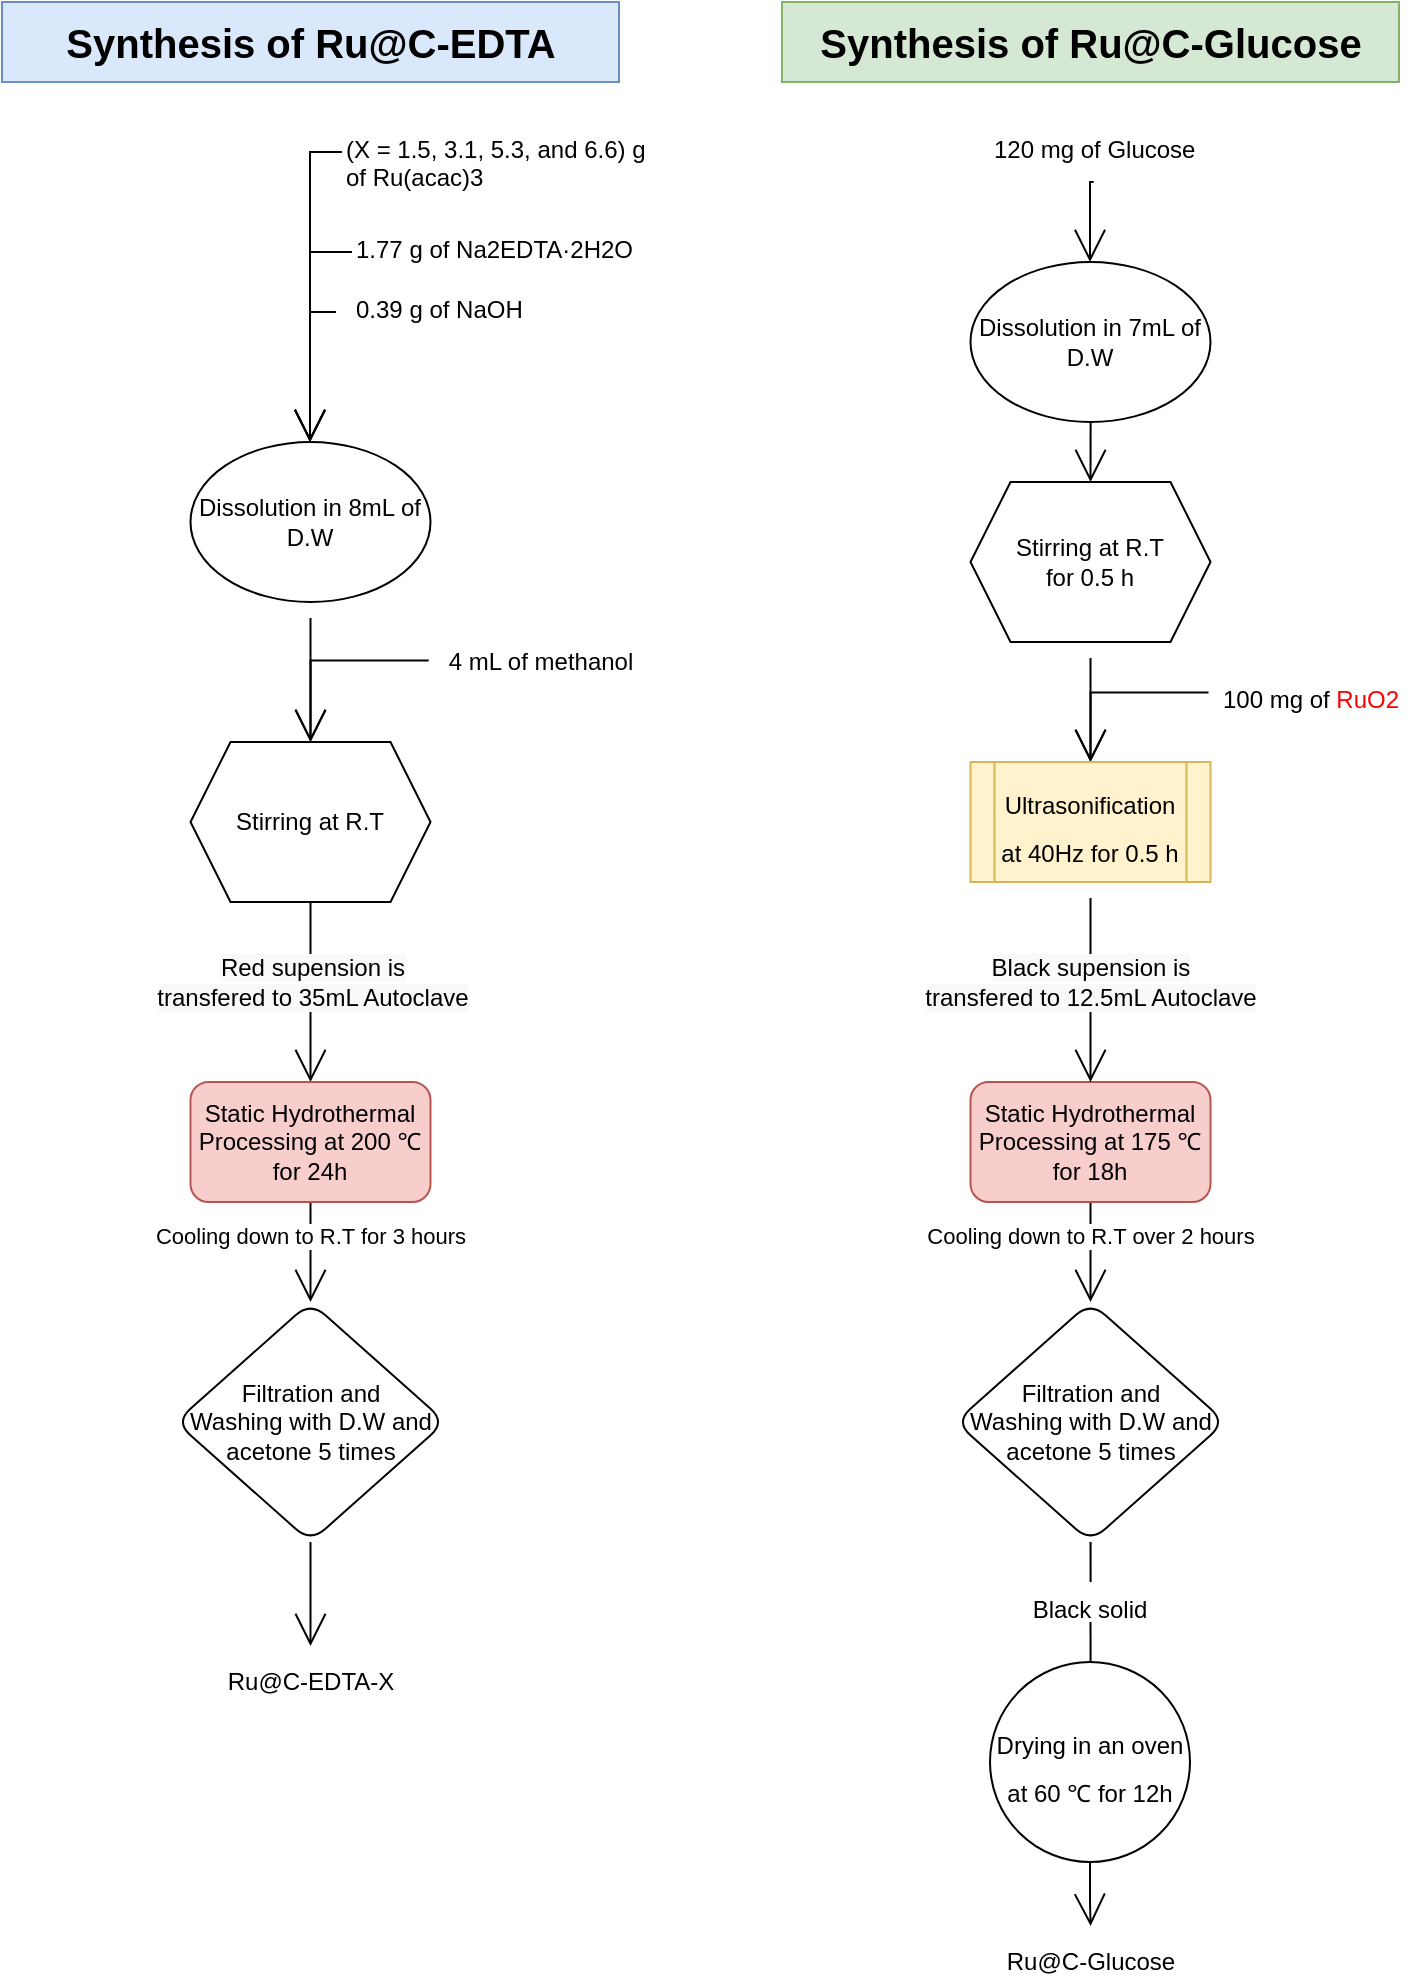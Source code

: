 <mxfile version="15.3.7" type="github" pages="4">
  <diagram id="q9pRB2oo7dFzipD1FP0M" name="Ru@CEDTA or Glocose">
    <mxGraphModel dx="1038" dy="547" grid="1" gridSize="12" guides="1" tooltips="1" connect="1" arrows="1" fold="1" page="1" pageScale="1" pageWidth="827" pageHeight="1169" math="0" shadow="0">
      <root>
        <mxCell id="Bbwi8fSW1S6Drep4O9ry-0" />
        <mxCell id="Bbwi8fSW1S6Drep4O9ry-1" parent="Bbwi8fSW1S6Drep4O9ry-0" />
        <mxCell id="Bbwi8fSW1S6Drep4O9ry-15" style="edgeStyle=elbowEdgeStyle;rounded=0;orthogonalLoop=1;jettySize=auto;html=1;exitX=0;exitY=0.5;exitDx=0;exitDy=0;entryX=0.5;entryY=0;entryDx=0;entryDy=0;endArrow=open;startSize=14;endSize=14;sourcePerimeterSpacing=8;targetPerimeterSpacing=8;" parent="Bbwi8fSW1S6Drep4O9ry-1" source="Bbwi8fSW1S6Drep4O9ry-2" target="Bbwi8fSW1S6Drep4O9ry-6" edge="1">
          <mxGeometry relative="1" as="geometry">
            <Array as="points">
              <mxPoint x="166" y="124" />
              <mxPoint x="152" y="174" />
            </Array>
          </mxGeometry>
        </mxCell>
        <mxCell id="Bbwi8fSW1S6Drep4O9ry-2" value="(X = 1.5, 3.1, 5.3, and 6.6) g &lt;br&gt;of Ru(acac)3&amp;nbsp;" style="text;whiteSpace=wrap;html=1;" parent="Bbwi8fSW1S6Drep4O9ry-1" vertex="1">
          <mxGeometry x="182" y="84" width="160" height="30" as="geometry" />
        </mxCell>
        <mxCell id="Bbwi8fSW1S6Drep4O9ry-16" style="edgeStyle=elbowEdgeStyle;rounded=0;orthogonalLoop=1;jettySize=auto;html=1;exitX=0;exitY=0.5;exitDx=0;exitDy=0;entryX=0.5;entryY=0;entryDx=0;entryDy=0;endArrow=open;startSize=14;endSize=14;sourcePerimeterSpacing=8;targetPerimeterSpacing=8;" parent="Bbwi8fSW1S6Drep4O9ry-1" source="Bbwi8fSW1S6Drep4O9ry-4" target="Bbwi8fSW1S6Drep4O9ry-6" edge="1">
          <mxGeometry relative="1" as="geometry">
            <Array as="points">
              <mxPoint x="166" y="164" />
              <mxPoint x="152" y="194" />
            </Array>
          </mxGeometry>
        </mxCell>
        <mxCell id="Bbwi8fSW1S6Drep4O9ry-4" value="1.77 g of Na2EDTA·2H2O" style="text;whiteSpace=wrap;html=1;" parent="Bbwi8fSW1S6Drep4O9ry-1" vertex="1">
          <mxGeometry x="187" y="134" width="170" height="30" as="geometry" />
        </mxCell>
        <mxCell id="Bbwi8fSW1S6Drep4O9ry-17" style="edgeStyle=elbowEdgeStyle;rounded=0;orthogonalLoop=1;jettySize=auto;html=1;entryX=0.5;entryY=0;entryDx=0;entryDy=0;endArrow=open;startSize=14;endSize=14;sourcePerimeterSpacing=8;targetPerimeterSpacing=8;" parent="Bbwi8fSW1S6Drep4O9ry-1" source="Bbwi8fSW1S6Drep4O9ry-5" target="Bbwi8fSW1S6Drep4O9ry-6" edge="1">
          <mxGeometry relative="1" as="geometry">
            <Array as="points">
              <mxPoint x="166" y="214" />
              <mxPoint x="154" y="204" />
            </Array>
          </mxGeometry>
        </mxCell>
        <mxCell id="Bbwi8fSW1S6Drep4O9ry-5" value="0.39 g of NaOH" style="text;whiteSpace=wrap;html=1;" parent="Bbwi8fSW1S6Drep4O9ry-1" vertex="1">
          <mxGeometry x="187" y="164" width="120" height="30" as="geometry" />
        </mxCell>
        <mxCell id="3z72uOu8M3MgyomC-yIC-5" style="edgeStyle=orthogonalEdgeStyle;rounded=0;orthogonalLoop=1;jettySize=auto;html=1;entryX=0.5;entryY=0;entryDx=0;entryDy=0;fontSize=20;endArrow=open;startSize=14;endSize=14;sourcePerimeterSpacing=8;targetPerimeterSpacing=8;" parent="Bbwi8fSW1S6Drep4O9ry-1" source="Bbwi8fSW1S6Drep4O9ry-6" target="Bbwi8fSW1S6Drep4O9ry-23" edge="1">
          <mxGeometry relative="1" as="geometry" />
        </mxCell>
        <mxCell id="Bbwi8fSW1S6Drep4O9ry-6" value="Dissolution in 8mL of D.W" style="ellipse;whiteSpace=wrap;html=1;hachureGap=4;pointerEvents=0;" parent="Bbwi8fSW1S6Drep4O9ry-1" vertex="1">
          <mxGeometry x="106.25" y="244" width="120" height="80" as="geometry" />
        </mxCell>
        <mxCell id="J28Sa_bkbTZJZv1KAcbY-6" style="edgeStyle=orthogonalEdgeStyle;rounded=0;orthogonalLoop=1;jettySize=auto;html=1;exitX=0.5;exitY=1;exitDx=0;exitDy=0;endArrow=open;startSize=14;endSize=14;sourcePerimeterSpacing=8;targetPerimeterSpacing=8;entryX=0.5;entryY=0;entryDx=0;entryDy=0;" parent="Bbwi8fSW1S6Drep4O9ry-1" source="Bbwi8fSW1S6Drep4O9ry-23" target="V0uUiRwA38ft-B_96HX6-1" edge="1">
          <mxGeometry relative="1" as="geometry">
            <mxPoint x="72" y="474" as="targetPoint" />
          </mxGeometry>
        </mxCell>
        <mxCell id="J28Sa_bkbTZJZv1KAcbY-9" value="&lt;span style=&quot;font-size: 12px ; background-color: rgb(248 , 249 , 250)&quot;&gt;Red supension is &lt;br&gt;transfered to 35mL Autoclave&lt;/span&gt;" style="edgeLabel;html=1;align=center;verticalAlign=middle;resizable=0;points=[];" parent="J28Sa_bkbTZJZv1KAcbY-6" vertex="1" connectable="0">
          <mxGeometry x="-0.431" y="-2" relative="1" as="geometry">
            <mxPoint x="2" y="14" as="offset" />
          </mxGeometry>
        </mxCell>
        <mxCell id="Bbwi8fSW1S6Drep4O9ry-23" value="Stirring at R.T" style="shape=hexagon;perimeter=hexagonPerimeter2;whiteSpace=wrap;html=1;fixedSize=1;hachureGap=4;pointerEvents=0;" parent="Bbwi8fSW1S6Drep4O9ry-1" vertex="1">
          <mxGeometry x="106.25" y="394" width="120" height="80" as="geometry" />
        </mxCell>
        <mxCell id="3z72uOu8M3MgyomC-yIC-8" style="edgeStyle=orthogonalEdgeStyle;rounded=0;orthogonalLoop=1;jettySize=auto;html=1;entryX=0.5;entryY=0;entryDx=0;entryDy=0;fontSize=20;endArrow=open;startSize=14;endSize=14;sourcePerimeterSpacing=8;targetPerimeterSpacing=8;exitX=-0.008;exitY=0.46;exitDx=0;exitDy=0;exitPerimeter=0;" parent="Bbwi8fSW1S6Drep4O9ry-1" source="J28Sa_bkbTZJZv1KAcbY-1" target="Bbwi8fSW1S6Drep4O9ry-23" edge="1">
          <mxGeometry relative="1" as="geometry" />
        </mxCell>
        <mxCell id="J28Sa_bkbTZJZv1KAcbY-1" value="4 mL of methanol&lt;br&gt;" style="text;html=1;align=center;verticalAlign=middle;resizable=0;points=[];autosize=1;strokeColor=none;fillColor=none;" parent="Bbwi8fSW1S6Drep4O9ry-1" vertex="1">
          <mxGeometry x="226.25" y="344" width="110" height="20" as="geometry" />
        </mxCell>
        <mxCell id="V0uUiRwA38ft-B_96HX6-4" value="" style="edgeStyle=none;curved=1;rounded=0;orthogonalLoop=1;jettySize=auto;html=1;endArrow=open;startSize=14;endSize=14;sourcePerimeterSpacing=8;targetPerimeterSpacing=8;exitX=0.5;exitY=1;exitDx=0;exitDy=0;entryX=0.5;entryY=0;entryDx=0;entryDy=0;" parent="Bbwi8fSW1S6Drep4O9ry-1" source="V0uUiRwA38ft-B_96HX6-1" target="V0uUiRwA38ft-B_96HX6-3" edge="1">
          <mxGeometry relative="1" as="geometry" />
        </mxCell>
        <mxCell id="V0uUiRwA38ft-B_96HX6-5" value="Cooling down to R.T for 3 hours" style="edgeLabel;html=1;align=center;verticalAlign=middle;resizable=0;points=[];" parent="V0uUiRwA38ft-B_96HX6-4" vertex="1" connectable="0">
          <mxGeometry x="-0.314" y="-1" relative="1" as="geometry">
            <mxPoint as="offset" />
          </mxGeometry>
        </mxCell>
        <mxCell id="V0uUiRwA38ft-B_96HX6-1" value="Static Hydrothermal Processing at 200 ℃ for 24h" style="rounded=1;whiteSpace=wrap;html=1;hachureGap=4;pointerEvents=0;fillColor=#f8cecc;strokeColor=#b85450;" parent="Bbwi8fSW1S6Drep4O9ry-1" vertex="1">
          <mxGeometry x="106.25" y="564" width="120" height="60" as="geometry" />
        </mxCell>
        <mxCell id="3z72uOu8M3MgyomC-yIC-4" style="edgeStyle=orthogonalEdgeStyle;rounded=0;orthogonalLoop=1;jettySize=auto;html=1;fontSize=20;endArrow=open;startSize=14;endSize=14;sourcePerimeterSpacing=8;targetPerimeterSpacing=8;exitX=0.5;exitY=1;exitDx=0;exitDy=0;" parent="Bbwi8fSW1S6Drep4O9ry-1" source="V0uUiRwA38ft-B_96HX6-3" target="V0uUiRwA38ft-B_96HX6-7" edge="1">
          <mxGeometry relative="1" as="geometry" />
        </mxCell>
        <mxCell id="V0uUiRwA38ft-B_96HX6-3" value="Filtration and &lt;br&gt;Washing with D.W and acetone 5 times" style="rhombus;whiteSpace=wrap;html=1;rounded=1;hachureGap=4;" parent="Bbwi8fSW1S6Drep4O9ry-1" vertex="1">
          <mxGeometry x="98.75" y="674" width="135" height="120" as="geometry" />
        </mxCell>
        <mxCell id="V0uUiRwA38ft-B_96HX6-7" value="Ru@C-EDTA-X" style="text;html=1;align=center;verticalAlign=middle;resizable=0;points=[];autosize=1;strokeColor=none;fillColor=none;" parent="Bbwi8fSW1S6Drep4O9ry-1" vertex="1">
          <mxGeometry x="116.25" y="854" width="100" height="20" as="geometry" />
        </mxCell>
        <mxCell id="3z72uOu8M3MgyomC-yIC-1" value="Synthesis of Ru@C-EDTA" style="text;html=1;strokeColor=#6c8ebf;fillColor=#dae8fc;align=center;verticalAlign=middle;whiteSpace=wrap;rounded=0;hachureGap=4;pointerEvents=0;labelBorderColor=none;labelBackgroundColor=none;fontStyle=1;fontSize=20;perimeterSpacing=0;strokeWidth=1;" parent="Bbwi8fSW1S6Drep4O9ry-1" vertex="1">
          <mxGeometry x="12" y="24" width="308.5" height="40" as="geometry" />
        </mxCell>
        <mxCell id="3z72uOu8M3MgyomC-yIC-29" style="edgeStyle=elbowEdgeStyle;rounded=0;orthogonalLoop=1;jettySize=auto;html=1;exitX=0.5;exitY=1;exitDx=0;exitDy=0;entryX=0.5;entryY=0;entryDx=0;entryDy=0;endArrow=open;startSize=14;endSize=14;sourcePerimeterSpacing=8;targetPerimeterSpacing=8;" parent="Bbwi8fSW1S6Drep4O9ry-1" source="3z72uOu8M3MgyomC-yIC-30" target="3z72uOu8M3MgyomC-yIC-36" edge="1">
          <mxGeometry relative="1" as="geometry">
            <Array as="points">
              <mxPoint x="556" y="124" />
              <mxPoint x="542" y="174" />
            </Array>
          </mxGeometry>
        </mxCell>
        <mxCell id="3z72uOu8M3MgyomC-yIC-30" value="120 mg of Glucose" style="text;whiteSpace=wrap;html=1;" parent="Bbwi8fSW1S6Drep4O9ry-1" vertex="1">
          <mxGeometry x="506.0" y="84" width="103.62" height="30" as="geometry" />
        </mxCell>
        <mxCell id="3z72uOu8M3MgyomC-yIC-35" style="edgeStyle=orthogonalEdgeStyle;rounded=0;orthogonalLoop=1;jettySize=auto;html=1;entryX=0.5;entryY=0;entryDx=0;entryDy=0;fontSize=20;endArrow=open;startSize=14;endSize=14;sourcePerimeterSpacing=8;targetPerimeterSpacing=8;" parent="Bbwi8fSW1S6Drep4O9ry-1" source="3z72uOu8M3MgyomC-yIC-36" target="3z72uOu8M3MgyomC-yIC-39" edge="1">
          <mxGeometry relative="1" as="geometry" />
        </mxCell>
        <mxCell id="3z72uOu8M3MgyomC-yIC-36" value="Dissolution in 7mL of D.W" style="ellipse;whiteSpace=wrap;html=1;hachureGap=4;pointerEvents=0;" parent="Bbwi8fSW1S6Drep4O9ry-1" vertex="1">
          <mxGeometry x="496.25" y="154" width="120" height="80" as="geometry" />
        </mxCell>
        <mxCell id="3z72uOu8M3MgyomC-yIC-51" style="edgeStyle=orthogonalEdgeStyle;rounded=0;orthogonalLoop=1;jettySize=auto;html=1;entryX=0.5;entryY=0;entryDx=0;entryDy=0;fontSize=20;endArrow=open;startSize=14;endSize=14;sourcePerimeterSpacing=8;targetPerimeterSpacing=8;" parent="Bbwi8fSW1S6Drep4O9ry-1" source="3z72uOu8M3MgyomC-yIC-39" target="3z72uOu8M3MgyomC-yIC-50" edge="1">
          <mxGeometry relative="1" as="geometry" />
        </mxCell>
        <mxCell id="3z72uOu8M3MgyomC-yIC-39" value="Stirring at R.T&lt;br&gt;for 0.5 h" style="shape=hexagon;perimeter=hexagonPerimeter2;whiteSpace=wrap;html=1;fixedSize=1;hachureGap=4;pointerEvents=0;" parent="Bbwi8fSW1S6Drep4O9ry-1" vertex="1">
          <mxGeometry x="496.25" y="264" width="120" height="80" as="geometry" />
        </mxCell>
        <mxCell id="3z72uOu8M3MgyomC-yIC-42" value="" style="edgeStyle=none;curved=1;rounded=0;orthogonalLoop=1;jettySize=auto;html=1;endArrow=open;startSize=14;endSize=14;sourcePerimeterSpacing=8;targetPerimeterSpacing=8;exitX=0.5;exitY=1;exitDx=0;exitDy=0;entryX=0.5;entryY=0;entryDx=0;entryDy=0;" parent="Bbwi8fSW1S6Drep4O9ry-1" source="3z72uOu8M3MgyomC-yIC-44" target="3z72uOu8M3MgyomC-yIC-46" edge="1">
          <mxGeometry relative="1" as="geometry" />
        </mxCell>
        <mxCell id="3z72uOu8M3MgyomC-yIC-43" value="Cooling down to R.T over 2 hours" style="edgeLabel;html=1;align=center;verticalAlign=middle;resizable=0;points=[];" parent="3z72uOu8M3MgyomC-yIC-42" vertex="1" connectable="0">
          <mxGeometry x="-0.314" y="-1" relative="1" as="geometry">
            <mxPoint as="offset" />
          </mxGeometry>
        </mxCell>
        <mxCell id="3z72uOu8M3MgyomC-yIC-44" value="Static Hydrothermal Processing at 175 ℃ for 18h" style="rounded=1;whiteSpace=wrap;html=1;hachureGap=4;pointerEvents=0;fillColor=#f8cecc;strokeColor=#b85450;" parent="Bbwi8fSW1S6Drep4O9ry-1" vertex="1">
          <mxGeometry x="496.25" y="564" width="120" height="60" as="geometry" />
        </mxCell>
        <mxCell id="3z72uOu8M3MgyomC-yIC-45" style="edgeStyle=orthogonalEdgeStyle;rounded=0;orthogonalLoop=1;jettySize=auto;html=1;fontSize=20;endArrow=open;startSize=14;endSize=14;targetPerimeterSpacing=8;exitX=0.5;exitY=1;exitDx=0;exitDy=0;startArrow=none;" parent="Bbwi8fSW1S6Drep4O9ry-1" source="3z72uOu8M3MgyomC-yIC-57" target="3z72uOu8M3MgyomC-yIC-47" edge="1">
          <mxGeometry relative="1" as="geometry" />
        </mxCell>
        <mxCell id="3z72uOu8M3MgyomC-yIC-46" value="Filtration and &lt;br&gt;Washing with D.W and acetone 5 times" style="rhombus;whiteSpace=wrap;html=1;rounded=1;hachureGap=4;" parent="Bbwi8fSW1S6Drep4O9ry-1" vertex="1">
          <mxGeometry x="488.75" y="674" width="135" height="120" as="geometry" />
        </mxCell>
        <mxCell id="3z72uOu8M3MgyomC-yIC-47" value="Ru@C-Glucose" style="text;html=1;align=center;verticalAlign=middle;resizable=0;points=[];autosize=1;strokeColor=none;fillColor=none;" parent="Bbwi8fSW1S6Drep4O9ry-1" vertex="1">
          <mxGeometry x="506.25" y="994" width="100" height="20" as="geometry" />
        </mxCell>
        <mxCell id="3z72uOu8M3MgyomC-yIC-48" value="Synthesis of Ru@C-Glucose" style="text;html=1;strokeColor=#82b366;fillColor=#d5e8d4;align=center;verticalAlign=middle;whiteSpace=wrap;rounded=0;hachureGap=4;pointerEvents=0;labelBorderColor=none;labelBackgroundColor=none;fontStyle=1;fontSize=20;perimeterSpacing=0;strokeWidth=1;" parent="Bbwi8fSW1S6Drep4O9ry-1" vertex="1">
          <mxGeometry x="402" y="24" width="308.5" height="40" as="geometry" />
        </mxCell>
        <mxCell id="3z72uOu8M3MgyomC-yIC-54" style="edgeStyle=orthogonalEdgeStyle;rounded=0;orthogonalLoop=1;jettySize=auto;html=1;entryX=0.5;entryY=0;entryDx=0;entryDy=0;fontSize=20;endArrow=open;startSize=14;endSize=14;sourcePerimeterSpacing=8;targetPerimeterSpacing=8;exitX=-0.01;exitY=0.507;exitDx=0;exitDy=0;exitPerimeter=0;" parent="Bbwi8fSW1S6Drep4O9ry-1" source="3z72uOu8M3MgyomC-yIC-49" target="3z72uOu8M3MgyomC-yIC-50" edge="1">
          <mxGeometry relative="1" as="geometry" />
        </mxCell>
        <mxCell id="3z72uOu8M3MgyomC-yIC-49" value="&lt;font style=&quot;font-size: 12px&quot;&gt;100 mg of &lt;font color=&quot;#ff0000&quot;&gt;RuO2&lt;/font&gt;&lt;/font&gt;" style="text;html=1;align=center;verticalAlign=middle;resizable=0;points=[];autosize=1;strokeColor=none;fillColor=none;fontSize=20;" parent="Bbwi8fSW1S6Drep4O9ry-1" vertex="1">
          <mxGeometry x="616.25" y="354" width="100" height="30" as="geometry" />
        </mxCell>
        <mxCell id="3z72uOu8M3MgyomC-yIC-55" style="edgeStyle=orthogonalEdgeStyle;rounded=0;orthogonalLoop=1;jettySize=auto;html=1;entryX=0.5;entryY=0;entryDx=0;entryDy=0;fontSize=20;endArrow=open;startSize=14;endSize=14;sourcePerimeterSpacing=8;targetPerimeterSpacing=8;" parent="Bbwi8fSW1S6Drep4O9ry-1" source="3z72uOu8M3MgyomC-yIC-50" target="3z72uOu8M3MgyomC-yIC-44" edge="1">
          <mxGeometry relative="1" as="geometry" />
        </mxCell>
        <mxCell id="3z72uOu8M3MgyomC-yIC-50" value="&lt;font style=&quot;font-size: 12px&quot;&gt;Ultrasonification at 40Hz for 0.5 h&lt;/font&gt;" style="shape=process;whiteSpace=wrap;html=1;backgroundOutline=1;labelBackgroundColor=none;hachureGap=4;pointerEvents=0;fontSize=20;strokeWidth=1;fillColor=#fff2cc;strokeColor=#d6b656;" parent="Bbwi8fSW1S6Drep4O9ry-1" vertex="1">
          <mxGeometry x="496.25" y="404" width="120" height="60" as="geometry" />
        </mxCell>
        <mxCell id="3z72uOu8M3MgyomC-yIC-56" value="&lt;span style=&quot;font-size: 12px ; background-color: rgb(248 , 249 , 250)&quot;&gt;Black supension is &lt;br&gt;transfered to 12.5mL Autoclave&lt;/span&gt;" style="edgeLabel;html=1;align=center;verticalAlign=middle;resizable=0;points=[];" parent="Bbwi8fSW1S6Drep4O9ry-1" vertex="1" connectable="0">
          <mxGeometry x="556" y="514" as="geometry" />
        </mxCell>
        <mxCell id="3z72uOu8M3MgyomC-yIC-57" value="&lt;font style=&quot;font-size: 12px&quot;&gt;Drying in an oven at 60 ℃&amp;nbsp;for 12h&lt;/font&gt;" style="ellipse;whiteSpace=wrap;html=1;aspect=fixed;labelBackgroundColor=none;hachureGap=4;pointerEvents=0;fontSize=20;strokeWidth=1;gradientColor=none;" parent="Bbwi8fSW1S6Drep4O9ry-1" vertex="1">
          <mxGeometry x="506" y="854" width="100" height="100" as="geometry" />
        </mxCell>
        <mxCell id="3z72uOu8M3MgyomC-yIC-58" value="" style="edgeStyle=orthogonalEdgeStyle;rounded=0;orthogonalLoop=1;jettySize=auto;html=1;fontSize=20;endArrow=none;startSize=14;endSize=14;exitX=0.5;exitY=1;exitDx=0;exitDy=0;startArrow=none;" parent="Bbwi8fSW1S6Drep4O9ry-1" source="3z72uOu8M3MgyomC-yIC-60" target="3z72uOu8M3MgyomC-yIC-57" edge="1">
          <mxGeometry relative="1" as="geometry">
            <mxPoint x="556.25" y="794" as="sourcePoint" />
            <mxPoint x="556" y="976" as="targetPoint" />
          </mxGeometry>
        </mxCell>
        <mxCell id="3z72uOu8M3MgyomC-yIC-60" value="&lt;font style=&quot;font-size: 12px&quot;&gt;Black solid&lt;/font&gt;" style="text;html=1;strokeColor=none;fillColor=none;align=center;verticalAlign=middle;whiteSpace=wrap;rounded=0;labelBackgroundColor=none;hachureGap=4;pointerEvents=0;fontSize=20;" parent="Bbwi8fSW1S6Drep4O9ry-1" vertex="1">
          <mxGeometry x="523.25" y="814" width="66" height="20" as="geometry" />
        </mxCell>
        <mxCell id="3z72uOu8M3MgyomC-yIC-61" value="" style="edgeStyle=orthogonalEdgeStyle;rounded=0;orthogonalLoop=1;jettySize=auto;html=1;fontSize=20;endArrow=none;startSize=14;endSize=14;sourcePerimeterSpacing=8;exitX=0.5;exitY=1;exitDx=0;exitDy=0;" parent="Bbwi8fSW1S6Drep4O9ry-1" source="3z72uOu8M3MgyomC-yIC-46" target="3z72uOu8M3MgyomC-yIC-60" edge="1">
          <mxGeometry relative="1" as="geometry">
            <mxPoint x="556.25" y="794" as="sourcePoint" />
            <mxPoint x="556.25" y="864" as="targetPoint" />
          </mxGeometry>
        </mxCell>
      </root>
    </mxGraphModel>
  </diagram>
  <diagram id="Ht1M8jgEwFfnCIfOTk4-" name="Page-1">
    <mxGraphModel dx="1038" dy="547" grid="1" gridSize="10" guides="1" tooltips="1" connect="1" arrows="1" fold="1" page="1" pageScale="1" pageWidth="827" pageHeight="1169" math="0" shadow="0">
      <root>
        <mxCell id="0" />
        <mxCell id="1" parent="0" />
        <mxCell id="jZVaUwOg5UY3L9NAnvdq-71" value="AWS Cloud" style="points=[[0,0],[0.25,0],[0.5,0],[0.75,0],[1,0],[1,0.25],[1,0.5],[1,0.75],[1,1],[0.75,1],[0.5,1],[0.25,1],[0,1],[0,0.75],[0,0.5],[0,0.25]];outlineConnect=0;gradientColor=none;html=1;whiteSpace=wrap;fontSize=12;fontStyle=0;shape=mxgraph.aws4.group;grIcon=mxgraph.aws4.group_aws_cloud_alt;strokeColor=#232F3E;fillColor=none;verticalAlign=top;align=left;spacingLeft=30;fontColor=#232F3E;dashed=0;labelBackgroundColor=none;" parent="1" vertex="1">
          <mxGeometry x="263" y="125" width="1097" height="757" as="geometry" />
        </mxCell>
        <mxCell id="jZVaUwOg5UY3L9NAnvdq-109" style="edgeStyle=elbowEdgeStyle;rounded=0;orthogonalLoop=1;jettySize=auto;html=1;endArrow=open;endFill=0;strokeColor=#545B64;strokeWidth=2;fontSize=14;" parent="1" target="jZVaUwOg5UY3L9NAnvdq-72" edge="1">
          <mxGeometry relative="1" as="geometry">
            <mxPoint x="240" y="382" as="sourcePoint" />
            <Array as="points">
              <mxPoint x="339" y="322" />
            </Array>
          </mxGeometry>
        </mxCell>
        <mxCell id="jZVaUwOg5UY3L9NAnvdq-110" style="edgeStyle=elbowEdgeStyle;rounded=0;orthogonalLoop=1;jettySize=auto;html=1;endArrow=open;endFill=0;strokeColor=#545B64;strokeWidth=2;fontSize=14;" parent="1" target="jZVaUwOg5UY3L9NAnvdq-74" edge="1">
          <mxGeometry relative="1" as="geometry">
            <mxPoint x="240" y="418" as="sourcePoint" />
          </mxGeometry>
        </mxCell>
        <mxCell id="jZVaUwOg5UY3L9NAnvdq-111" value="" style="edgeStyle=elbowEdgeStyle;rounded=0;orthogonalLoop=1;jettySize=auto;html=1;endArrow=open;endFill=0;strokeColor=#545B64;strokeWidth=2;fontSize=14;" parent="1" source="jZVaUwOg5UY3L9NAnvdq-74" target="jZVaUwOg5UY3L9NAnvdq-75" edge="1">
          <mxGeometry relative="1" as="geometry" />
        </mxCell>
        <mxCell id="jZVaUwOg5UY3L9NAnvdq-112" value="" style="edgeStyle=elbowEdgeStyle;rounded=0;orthogonalLoop=1;jettySize=auto;html=1;endArrow=open;endFill=0;strokeColor=#545B64;strokeWidth=2;fontSize=14;" parent="1" source="jZVaUwOg5UY3L9NAnvdq-75" target="jZVaUwOg5UY3L9NAnvdq-80" edge="1">
          <mxGeometry relative="1" as="geometry" />
        </mxCell>
        <mxCell id="jZVaUwOg5UY3L9NAnvdq-116" value="" style="edgeStyle=elbowEdgeStyle;rounded=0;orthogonalLoop=1;jettySize=auto;html=1;endArrow=open;endFill=0;strokeColor=#545B64;strokeWidth=2;fontSize=14;" parent="1" source="jZVaUwOg5UY3L9NAnvdq-77" target="jZVaUwOg5UY3L9NAnvdq-76" edge="1">
          <mxGeometry relative="1" as="geometry" />
        </mxCell>
        <mxCell id="jZVaUwOg5UY3L9NAnvdq-117" value="" style="edgeStyle=elbowEdgeStyle;rounded=0;orthogonalLoop=1;jettySize=auto;html=1;endArrow=open;endFill=0;strokeColor=#545B64;strokeWidth=2;fontSize=14;" parent="1" source="jZVaUwOg5UY3L9NAnvdq-77" target="jZVaUwOg5UY3L9NAnvdq-78" edge="1">
          <mxGeometry relative="1" as="geometry" />
        </mxCell>
        <mxCell id="jZVaUwOg5UY3L9NAnvdq-119" value="" style="edgeStyle=elbowEdgeStyle;rounded=0;orthogonalLoop=1;jettySize=auto;html=1;endArrow=open;endFill=0;strokeColor=#545B64;strokeWidth=2;fontSize=14;" parent="1" source="jZVaUwOg5UY3L9NAnvdq-78" target="jZVaUwOg5UY3L9NAnvdq-91" edge="1">
          <mxGeometry relative="1" as="geometry">
            <Array as="points">
              <mxPoint x="1170" y="232" />
            </Array>
          </mxGeometry>
        </mxCell>
        <mxCell id="jZVaUwOg5UY3L9NAnvdq-123" value="" style="edgeStyle=orthogonalEdgeStyle;rounded=0;orthogonalLoop=1;jettySize=auto;html=1;endArrow=open;endFill=0;strokeColor=#545B64;strokeWidth=2;fontSize=14;" parent="1" source="jZVaUwOg5UY3L9NAnvdq-78" target="jZVaUwOg5UY3L9NAnvdq-93" edge="1">
          <mxGeometry relative="1" as="geometry">
            <Array as="points">
              <mxPoint x="1170" y="272" />
              <mxPoint x="1170" y="295" />
            </Array>
          </mxGeometry>
        </mxCell>
        <mxCell id="jZVaUwOg5UY3L9NAnvdq-113" value="" style="edgeStyle=elbowEdgeStyle;rounded=0;orthogonalLoop=1;jettySize=auto;html=1;endArrow=open;endFill=0;strokeColor=#545B64;strokeWidth=2;fontSize=14;" parent="1" source="jZVaUwOg5UY3L9NAnvdq-80" target="jZVaUwOg5UY3L9NAnvdq-81" edge="1">
          <mxGeometry relative="1" as="geometry" />
        </mxCell>
        <mxCell id="jZVaUwOg5UY3L9NAnvdq-114" value="" style="edgeStyle=elbowEdgeStyle;rounded=0;orthogonalLoop=1;jettySize=auto;html=1;endArrow=open;endFill=0;strokeColor=#545B64;strokeWidth=2;fontSize=14;" parent="1" source="jZVaUwOg5UY3L9NAnvdq-81" target="jZVaUwOg5UY3L9NAnvdq-82" edge="1">
          <mxGeometry relative="1" as="geometry" />
        </mxCell>
        <mxCell id="jZVaUwOg5UY3L9NAnvdq-115" value="" style="edgeStyle=elbowEdgeStyle;rounded=0;orthogonalLoop=1;jettySize=auto;html=1;endArrow=open;endFill=0;strokeColor=#545B64;strokeWidth=2;fontSize=14;" parent="1" source="jZVaUwOg5UY3L9NAnvdq-81" target="jZVaUwOg5UY3L9NAnvdq-77" edge="1">
          <mxGeometry relative="1" as="geometry" />
        </mxCell>
        <mxCell id="jZVaUwOg5UY3L9NAnvdq-128" value="" style="edgeStyle=elbowEdgeStyle;rounded=0;orthogonalLoop=1;jettySize=auto;html=1;endArrow=open;endFill=0;strokeColor=#545B64;strokeWidth=2;fontSize=14;" parent="1" source="jZVaUwOg5UY3L9NAnvdq-81" target="jZVaUwOg5UY3L9NAnvdq-89" edge="1">
          <mxGeometry relative="1" as="geometry" />
        </mxCell>
        <mxCell id="jZVaUwOg5UY3L9NAnvdq-126" value="" style="edgeStyle=elbowEdgeStyle;rounded=0;orthogonalLoop=1;jettySize=auto;html=1;endArrow=open;endFill=0;strokeColor=#545B64;strokeWidth=2;fontSize=14;" parent="1" source="jZVaUwOg5UY3L9NAnvdq-82" target="jZVaUwOg5UY3L9NAnvdq-97" edge="1">
          <mxGeometry relative="1" as="geometry">
            <Array as="points">
              <mxPoint x="1079" y="602" />
            </Array>
          </mxGeometry>
        </mxCell>
        <mxCell id="jZVaUwOg5UY3L9NAnvdq-138" value="" style="edgeStyle=elbowEdgeStyle;rounded=0;orthogonalLoop=1;jettySize=auto;html=1;endArrow=open;endFill=0;strokeColor=#545B64;strokeWidth=2;fontSize=14;elbow=vertical;" parent="1" source="jZVaUwOg5UY3L9NAnvdq-84" edge="1">
          <mxGeometry relative="1" as="geometry">
            <mxPoint x="240" y="757" as="targetPoint" />
          </mxGeometry>
        </mxCell>
        <mxCell id="jZVaUwOg5UY3L9NAnvdq-132" value="" style="edgeStyle=elbowEdgeStyle;rounded=0;orthogonalLoop=1;jettySize=auto;html=1;endArrow=open;endFill=0;strokeColor=#545B64;strokeWidth=2;fontSize=14;" parent="1" source="jZVaUwOg5UY3L9NAnvdq-85" target="jZVaUwOg5UY3L9NAnvdq-87" edge="1">
          <mxGeometry relative="1" as="geometry" />
        </mxCell>
        <mxCell id="jZVaUwOg5UY3L9NAnvdq-140" value="" style="edgeStyle=elbowEdgeStyle;rounded=0;orthogonalLoop=1;jettySize=auto;html=1;endArrow=open;endFill=0;strokeColor=#545B64;strokeWidth=2;fontSize=14;" parent="1" edge="1">
          <mxGeometry relative="1" as="geometry">
            <mxPoint x="472" y="756" as="sourcePoint" />
            <mxPoint x="240" y="681" as="targetPoint" />
            <Array as="points">
              <mxPoint x="410" y="721" />
            </Array>
          </mxGeometry>
        </mxCell>
        <mxCell id="jZVaUwOg5UY3L9NAnvdq-160" value="" style="edgeStyle=elbowEdgeStyle;rounded=0;orthogonalLoop=1;jettySize=auto;html=1;endArrow=open;endFill=0;strokeColor=#545B64;strokeWidth=2;fontSize=14;" parent="1" edge="1">
          <mxGeometry relative="1" as="geometry">
            <mxPoint x="472" y="756.5" as="sourcePoint" />
            <mxPoint x="378" y="756.5" as="targetPoint" />
          </mxGeometry>
        </mxCell>
        <mxCell id="jZVaUwOg5UY3L9NAnvdq-136" value="" style="edgeStyle=elbowEdgeStyle;rounded=0;orthogonalLoop=1;jettySize=auto;html=1;endArrow=open;endFill=0;strokeColor=#545B64;strokeWidth=2;fontSize=14;" parent="1" source="jZVaUwOg5UY3L9NAnvdq-87" target="jZVaUwOg5UY3L9NAnvdq-75" edge="1">
          <mxGeometry relative="1" as="geometry" />
        </mxCell>
        <mxCell id="jZVaUwOg5UY3L9NAnvdq-142" value="" style="edgeStyle=elbowEdgeStyle;rounded=0;orthogonalLoop=1;jettySize=auto;html=1;endArrow=open;endFill=0;strokeColor=#545B64;strokeWidth=2;fontSize=14;" parent="1" source="jZVaUwOg5UY3L9NAnvdq-88" target="jZVaUwOg5UY3L9NAnvdq-86" edge="1">
          <mxGeometry relative="1" as="geometry" />
        </mxCell>
        <mxCell id="jZVaUwOg5UY3L9NAnvdq-144" value="" style="edgeStyle=elbowEdgeStyle;rounded=0;orthogonalLoop=1;jettySize=auto;html=1;endArrow=open;endFill=0;strokeColor=#545B64;strokeWidth=2;fontSize=14;" parent="1" source="jZVaUwOg5UY3L9NAnvdq-90" target="jZVaUwOg5UY3L9NAnvdq-88" edge="1">
          <mxGeometry relative="1" as="geometry">
            <mxPoint x="848" y="912" as="targetPoint" />
          </mxGeometry>
        </mxCell>
        <mxCell id="jZVaUwOg5UY3L9NAnvdq-121" value="" style="edgeStyle=elbowEdgeStyle;rounded=0;orthogonalLoop=1;jettySize=auto;html=1;endArrow=open;endFill=0;strokeColor=#545B64;strokeWidth=2;fontSize=14;" parent="1" source="jZVaUwOg5UY3L9NAnvdq-91" target="jZVaUwOg5UY3L9NAnvdq-92" edge="1">
          <mxGeometry relative="1" as="geometry" />
        </mxCell>
        <mxCell id="jZVaUwOg5UY3L9NAnvdq-147" value="" style="edgeStyle=elbowEdgeStyle;rounded=0;orthogonalLoop=1;jettySize=auto;html=1;endArrow=open;endFill=0;strokeColor=#545B64;strokeWidth=2;fontSize=14;" parent="1" source="jZVaUwOg5UY3L9NAnvdq-97" target="jZVaUwOg5UY3L9NAnvdq-98" edge="1">
          <mxGeometry relative="1" as="geometry" />
        </mxCell>
        <mxCell id="jZVaUwOg5UY3L9NAnvdq-155" value="" style="edgeStyle=elbowEdgeStyle;rounded=0;orthogonalLoop=1;jettySize=auto;html=1;endArrow=open;endFill=0;strokeColor=#545B64;strokeWidth=2;fontSize=14;" parent="1" source="jZVaUwOg5UY3L9NAnvdq-97" target="jZVaUwOg5UY3L9NAnvdq-96" edge="1">
          <mxGeometry relative="1" as="geometry">
            <mxPoint x="1390" y="504" as="targetPoint" />
          </mxGeometry>
        </mxCell>
        <mxCell id="jZVaUwOg5UY3L9NAnvdq-146" value="" style="edgeStyle=elbowEdgeStyle;rounded=0;orthogonalLoop=1;jettySize=auto;html=1;endArrow=open;endFill=0;strokeColor=#545B64;strokeWidth=2;fontSize=14;" parent="1" source="jZVaUwOg5UY3L9NAnvdq-98" target="jZVaUwOg5UY3L9NAnvdq-90" edge="1">
          <mxGeometry relative="1" as="geometry" />
        </mxCell>
        <mxCell id="jZVaUwOg5UY3L9NAnvdq-151" value="" style="edgeStyle=elbowEdgeStyle;rounded=0;orthogonalLoop=1;jettySize=auto;html=1;endArrow=open;endFill=0;strokeColor=#545B64;strokeWidth=2;fontSize=14;" parent="1" source="jZVaUwOg5UY3L9NAnvdq-99" target="jZVaUwOg5UY3L9NAnvdq-97" edge="1">
          <mxGeometry relative="1" as="geometry" />
        </mxCell>
        <mxCell id="jZVaUwOg5UY3L9NAnvdq-149" value="" style="rounded=0;orthogonalLoop=1;jettySize=auto;html=1;endArrow=open;endFill=0;strokeColor=#545B64;strokeWidth=2;fontSize=14;" parent="1" source="jZVaUwOg5UY3L9NAnvdq-100" target="jZVaUwOg5UY3L9NAnvdq-97" edge="1">
          <mxGeometry relative="1" as="geometry" />
        </mxCell>
        <mxCell id="jZVaUwOg5UY3L9NAnvdq-124" value="" style="edgeStyle=elbowEdgeStyle;rounded=0;orthogonalLoop=1;jettySize=auto;html=1;endArrow=open;endFill=0;strokeColor=#545B64;strokeWidth=2;fontSize=14;" parent="1" source="jZVaUwOg5UY3L9NAnvdq-78" target="jZVaUwOg5UY3L9NAnvdq-94" edge="1">
          <mxGeometry relative="1" as="geometry">
            <mxPoint x="1108" y="281.5" as="sourcePoint" />
            <mxPoint x="1490.212" y="345" as="targetPoint" />
            <Array as="points">
              <mxPoint x="1170" y="332" />
            </Array>
          </mxGeometry>
        </mxCell>
        <mxCell id="jZVaUwOg5UY3L9NAnvdq-129" style="edgeStyle=elbowEdgeStyle;rounded=0;orthogonalLoop=1;jettySize=auto;html=1;endArrow=open;endFill=0;strokeColor=#545B64;strokeWidth=2;fontSize=14;exitX=1;exitY=0.5;exitDx=0;exitDy=0;elbow=vertical;" parent="1" source="jZVaUwOg5UY3L9NAnvdq-62" target="jZVaUwOg5UY3L9NAnvdq-83" edge="1">
          <mxGeometry relative="1" as="geometry">
            <mxPoint x="220" y="462" as="sourcePoint" />
            <mxPoint x="482" y="428" as="targetPoint" />
          </mxGeometry>
        </mxCell>
        <mxCell id="jZVaUwOg5UY3L9NAnvdq-130" style="edgeStyle=elbowEdgeStyle;rounded=0;orthogonalLoop=1;jettySize=auto;html=1;endArrow=open;endFill=0;strokeColor=#545B64;strokeWidth=2;fontSize=14;" parent="1" target="jZVaUwOg5UY3L9NAnvdq-85" edge="1">
          <mxGeometry relative="1" as="geometry">
            <mxPoint x="240" y="452" as="sourcePoint" />
            <mxPoint x="482" y="428" as="targetPoint" />
            <Array as="points">
              <mxPoint x="410" y="512" />
            </Array>
          </mxGeometry>
        </mxCell>
        <mxCell id="jZVaUwOg5UY3L9NAnvdq-158" style="edgeStyle=elbowEdgeStyle;rounded=0;orthogonalLoop=1;jettySize=auto;html=1;endArrow=open;endFill=0;strokeColor=#545B64;strokeWidth=2;fontSize=14;" parent="1" target="jZVaUwOg5UY3L9NAnvdq-73" edge="1">
          <mxGeometry relative="1" as="geometry">
            <mxPoint x="240" y="382" as="sourcePoint" />
            <mxPoint x="349" y="290" as="targetPoint" />
            <Array as="points">
              <mxPoint x="430" y="312" />
            </Array>
          </mxGeometry>
        </mxCell>
        <mxCell id="-QjtrjUzRDEMRZ5MF8oH-46" value="" style="rounded=0;whiteSpace=wrap;html=1;fillColor=#EAEDED;fontSize=22;fontColor=#FFFFFF;strokeColor=none;labelBackgroundColor=none;" parent="1" vertex="1">
          <mxGeometry x="1544.5" y="37" width="539" height="1080" as="geometry" />
        </mxCell>
        <mxCell id="-QjtrjUzRDEMRZ5MF8oH-36" value="1" style="rounded=1;whiteSpace=wrap;html=1;fillColor=#007CBD;strokeColor=none;fontColor=#FFFFFF;fontStyle=1;fontSize=22;labelBackgroundColor=none;" parent="1" vertex="1">
          <mxGeometry x="1563" y="49.5" width="40" height="38" as="geometry" />
        </mxCell>
        <mxCell id="-QjtrjUzRDEMRZ5MF8oH-37" value="2" style="rounded=1;whiteSpace=wrap;html=1;fillColor=#007CBD;strokeColor=none;fontColor=#FFFFFF;fontStyle=1;fontSize=22;labelBackgroundColor=none;" parent="1" vertex="1">
          <mxGeometry x="1561.5" y="171.5" width="40" height="38" as="geometry" />
        </mxCell>
        <mxCell id="-QjtrjUzRDEMRZ5MF8oH-38" value="3" style="rounded=1;whiteSpace=wrap;html=1;fillColor=#007CBD;strokeColor=none;fontColor=#FFFFFF;fontStyle=1;fontSize=22;labelBackgroundColor=none;" parent="1" vertex="1">
          <mxGeometry x="1561.5" y="291.5" width="40" height="38" as="geometry" />
        </mxCell>
        <mxCell id="-QjtrjUzRDEMRZ5MF8oH-39" value="4" style="rounded=1;whiteSpace=wrap;html=1;fillColor=#007CBD;strokeColor=none;fontColor=#FFFFFF;fontStyle=1;fontSize=22;labelBackgroundColor=none;" parent="1" vertex="1">
          <mxGeometry x="1561.5" y="405.5" width="40" height="38" as="geometry" />
        </mxCell>
        <mxCell id="-QjtrjUzRDEMRZ5MF8oH-40" value="5" style="rounded=1;whiteSpace=wrap;html=1;fillColor=#007CBD;strokeColor=none;fontColor=#FFFFFF;fontStyle=1;fontSize=22;labelBackgroundColor=none;" parent="1" vertex="1">
          <mxGeometry x="1563" y="522.5" width="40" height="38" as="geometry" />
        </mxCell>
        <mxCell id="-QjtrjUzRDEMRZ5MF8oH-41" value="6" style="rounded=1;whiteSpace=wrap;html=1;fillColor=#007CBD;strokeColor=none;fontColor=#FFFFFF;fontStyle=1;fontSize=22;labelBackgroundColor=none;" parent="1" vertex="1">
          <mxGeometry x="1564" y="637.5" width="40" height="38" as="geometry" />
        </mxCell>
        <mxCell id="-QjtrjUzRDEMRZ5MF8oH-42" value="7" style="rounded=1;whiteSpace=wrap;html=1;fillColor=#007CBD;strokeColor=none;fontColor=#FFFFFF;fontStyle=1;fontSize=22;labelBackgroundColor=none;" parent="1" vertex="1">
          <mxGeometry x="1563.5" y="753.5" width="40" height="38" as="geometry" />
        </mxCell>
        <mxCell id="-QjtrjUzRDEMRZ5MF8oH-43" value="8" style="rounded=1;whiteSpace=wrap;html=1;fillColor=#007CBD;strokeColor=none;fontColor=#FFFFFF;fontStyle=1;fontSize=22;labelBackgroundColor=none;" parent="1" vertex="1">
          <mxGeometry x="1564" y="871.5" width="40" height="38" as="geometry" />
        </mxCell>
        <mxCell id="-QjtrjUzRDEMRZ5MF8oH-44" value="9" style="rounded=1;whiteSpace=wrap;html=1;fillColor=#007CBD;strokeColor=none;fontColor=#FFFFFF;fontStyle=1;fontSize=22;labelBackgroundColor=none;" parent="1" vertex="1">
          <mxGeometry x="1562" y="991.5" width="40" height="38" as="geometry" />
        </mxCell>
        <mxCell id="-QjtrjUzRDEMRZ5MF8oH-47" value="Title text&lt;br&gt;" style="text;html=1;resizable=0;points=[];autosize=1;align=left;verticalAlign=top;spacingTop=-4;fontSize=30;fontStyle=1;labelBackgroundColor=none;" parent="1" vertex="1">
          <mxGeometry x="36.5" y="26.5" width="130" height="40" as="geometry" />
        </mxCell>
        <mxCell id="-QjtrjUzRDEMRZ5MF8oH-48" value="Sub-title text&lt;br style=&quot;font-size: 16px&quot;&gt;" style="text;html=1;resizable=0;points=[];autosize=1;align=left;verticalAlign=top;spacingTop=-4;fontSize=16;labelBackgroundColor=none;" parent="1" vertex="1">
          <mxGeometry x="36.5" y="76.5" width="100" height="20" as="geometry" />
        </mxCell>
        <mxCell id="SCVMTBWpLvtzJIhz15lM-1" value="" style="line;strokeWidth=2;html=1;fontSize=14;labelBackgroundColor=none;" parent="1" vertex="1">
          <mxGeometry x="32.5" y="101.5" width="1060" height="10" as="geometry" />
        </mxCell>
        <mxCell id="SCVMTBWpLvtzJIhz15lM-6" value="&lt;span&gt;Lorem ipsum dolor sit amet, consectetur adipiscing elit, sed do eiusmod tempor incididunt ut labore et dolore magna aliqua. Ut enim ad minim veniam, quis nostrud exercitation ullamco laboris nisi ut aliquip ex ea commodo consequat. Duis aute irure dolor in reprehenderit in voluptate velit esse cillum dolore eu fugiat nulla pariatur. Excepteur sint occaecat cupidatat non proident, sunt in culpa qui officia deserunt mollit anim id est laborum.&lt;/span&gt;&lt;br&gt;" style="text;html=1;align=left;verticalAlign=top;spacingTop=-4;fontSize=14;labelBackgroundColor=none;whiteSpace=wrap;" parent="1" vertex="1">
          <mxGeometry x="1614.5" y="49" width="449" height="118" as="geometry" />
        </mxCell>
        <mxCell id="SCVMTBWpLvtzJIhz15lM-7" value="&lt;span&gt;Lorem ipsum dolor sit amet, consectetur adipiscing elit, sed do eiusmod tempor incididunt ut labore et dolore magna aliqua. Ut enim ad minim veniam, quis nostrud exercitation ullamco laboris nisi ut aliquip ex ea commodo consequat. Duis aute irure dolor in reprehenderit in voluptate velit esse cillum dolore eu fugiat nulla pariatur. Excepteur sint occaecat cupidatat non proident, sunt in culpa qui officia deserunt mollit anim id est laborum.&lt;/span&gt;&lt;br&gt;" style="text;html=1;align=left;verticalAlign=top;spacingTop=-4;fontSize=14;labelBackgroundColor=none;whiteSpace=wrap;" parent="1" vertex="1">
          <mxGeometry x="1613.5" y="172" width="450" height="115" as="geometry" />
        </mxCell>
        <mxCell id="SCVMTBWpLvtzJIhz15lM-9" value="&lt;span&gt;Lorem ipsum dolor sit amet, consectetur adipiscing elit, sed do eiusmod tempor incididunt ut labore et dolore magna aliqua. Ut enim ad minim veniam, quis nostrud exercitation ullamco laboris nisi ut aliquip ex ea commodo consequat. Duis aute irure dolor in reprehenderit in voluptate velit esse cillum dolore eu fugiat nulla pariatur. Excepteur sint occaecat cupidatat non proident, sunt in culpa qui officia deserunt mollit anim id est laborum.&lt;/span&gt;&lt;br&gt;" style="text;html=1;align=left;verticalAlign=top;spacingTop=-4;fontSize=14;labelBackgroundColor=none;whiteSpace=wrap;" parent="1" vertex="1">
          <mxGeometry x="1613.5" y="290" width="450" height="117" as="geometry" />
        </mxCell>
        <mxCell id="SCVMTBWpLvtzJIhz15lM-10" value="&lt;span&gt;Lorem ipsum dolor sit amet, consectetur adipiscing elit, sed do eiusmod tempor incididunt ut labore et dolore magna aliqua. Ut enim ad minim veniam, quis nostrud exercitation ullamco laboris nisi ut aliquip ex ea commodo consequat. Duis aute irure dolor in reprehenderit in voluptate velit esse cillum dolore eu fugiat nulla pariatur. Excepteur sint occaecat cupidatat non proident, sunt in culpa qui officia deserunt mollit anim id est laborum.&lt;/span&gt;&lt;br&gt;" style="text;html=1;align=left;verticalAlign=top;spacingTop=-4;fontSize=14;labelBackgroundColor=none;whiteSpace=wrap;" parent="1" vertex="1">
          <mxGeometry x="1613.5" y="406" width="450" height="121" as="geometry" />
        </mxCell>
        <mxCell id="SCVMTBWpLvtzJIhz15lM-11" value="&lt;span&gt;Lorem ipsum dolor sit amet, consectetur adipiscing elit, sed do eiusmod tempor incididunt ut labore et dolore magna aliqua. Ut enim ad minim veniam, quis nostrud exercitation ullamco laboris nisi ut aliquip ex ea commodo consequat. Duis aute irure dolor in reprehenderit in voluptate velit esse cillum dolore eu fugiat nulla pariatur. Excepteur sint occaecat cupidatat non proident, sunt in culpa qui officia deserunt mollit anim id est laborum.&lt;/span&gt;&lt;br&gt;" style="text;html=1;align=left;verticalAlign=top;spacingTop=-4;fontSize=14;labelBackgroundColor=none;whiteSpace=wrap;" parent="1" vertex="1">
          <mxGeometry x="1614.5" y="523" width="449" height="114" as="geometry" />
        </mxCell>
        <mxCell id="SCVMTBWpLvtzJIhz15lM-12" value="&lt;span&gt;Lorem ipsum dolor sit amet, consectetur adipiscing elit, sed do eiusmod tempor incididunt ut labore et dolore magna aliqua. Ut enim ad minim veniam, quis nostrud exercitation ullamco laboris nisi ut aliquip ex ea commodo consequat. Duis aute irure dolor in reprehenderit in voluptate velit esse cillum dolore eu fugiat nulla pariatur. Excepteur sint occaecat cupidatat non proident, sunt in culpa qui officia deserunt mollit anim id est laborum.&lt;/span&gt;&lt;br&gt;" style="text;html=1;align=left;verticalAlign=top;spacingTop=-4;fontSize=14;labelBackgroundColor=none;whiteSpace=wrap;" parent="1" vertex="1">
          <mxGeometry x="1614.5" y="639" width="450" height="118" as="geometry" />
        </mxCell>
        <mxCell id="SCVMTBWpLvtzJIhz15lM-13" value="&lt;span&gt;Lorem ipsum dolor sit amet, consectetur adipiscing elit, sed do eiusmod tempor incididunt ut labore et dolore magna aliqua. Ut enim ad minim veniam, quis nostrud exercitation ullamco laboris nisi ut aliquip ex ea commodo consequat. Duis aute irure dolor in reprehenderit in voluptate velit esse cillum dolore eu fugiat nulla pariatur. Excepteur sint occaecat cupidatat non proident, sunt in culpa qui officia deserunt mollit anim id est laborum.&lt;/span&gt;&lt;br&gt;" style="text;html=1;align=left;verticalAlign=top;spacingTop=-4;fontSize=14;labelBackgroundColor=none;whiteSpace=wrap;" parent="1" vertex="1">
          <mxGeometry x="1614.5" y="754" width="449" height="113" as="geometry" />
        </mxCell>
        <mxCell id="SCVMTBWpLvtzJIhz15lM-14" value="&lt;span&gt;Lorem ipsum dolor sit amet, consectetur adipiscing elit, sed do eiusmod tempor incididunt ut labore et dolore magna aliqua. Ut enim ad minim veniam, quis nostrud exercitation ullamco laboris nisi ut aliquip ex ea commodo consequat. Duis aute irure dolor in reprehenderit in voluptate velit esse cillum dolore eu fugiat nulla pariatur. Excepteur sint occaecat cupidatat non proident, sunt in culpa qui officia deserunt mollit anim id est laborum.&lt;/span&gt;&lt;br&gt;" style="text;html=1;align=left;verticalAlign=top;spacingTop=-4;fontSize=14;labelBackgroundColor=none;whiteSpace=wrap;" parent="1" vertex="1">
          <mxGeometry x="1614.5" y="873" width="449" height="124" as="geometry" />
        </mxCell>
        <mxCell id="SCVMTBWpLvtzJIhz15lM-15" value="&lt;span&gt;Lorem ipsum dolor sit amet, consectetur adipiscing elit, sed do eiusmod tempor incididunt ut labore et dolore magna aliqua. Ut enim ad minim veniam, quis nostrud exercitation ullamco laboris nisi ut aliquip ex ea commodo consequat. Duis aute irure dolor in reprehenderit in voluptate velit esse cillum dolore eu fugiat nulla pariatur. Excepteur sint occaecat cupidatat non proident, sunt in culpa qui officia deserunt mollit anim id est laborum.&lt;/span&gt;&lt;br&gt;" style="text;html=1;align=left;verticalAlign=top;spacingTop=-4;fontSize=14;labelBackgroundColor=none;whiteSpace=wrap;" parent="1" vertex="1">
          <mxGeometry x="1614.5" y="992" width="449" height="115" as="geometry" />
        </mxCell>
        <mxCell id="jZVaUwOg5UY3L9NAnvdq-59" value="Actors" style="swimlane;fontSize=14;align=center;swimlaneFillColor=#f4f4f4;fillColor=#f4f4f4;collapsible=0;startSize=33;" parent="1" vertex="1">
          <mxGeometry x="30" y="125" width="210" height="177" as="geometry" />
        </mxCell>
        <mxCell id="jZVaUwOg5UY3L9NAnvdq-60" value="User" style="outlineConnect=0;fontColor=#232F3E;gradientColor=none;fillColor=#232F3E;strokeColor=none;dashed=0;verticalLabelPosition=bottom;verticalAlign=top;align=center;html=1;fontSize=12;fontStyle=0;aspect=fixed;pointerEvents=1;shape=mxgraph.aws4.user;labelBackgroundColor=none;" parent="jZVaUwOg5UY3L9NAnvdq-59" vertex="1">
          <mxGeometry x="16" y="54" width="78" height="78" as="geometry" />
        </mxCell>
        <mxCell id="jZVaUwOg5UY3L9NAnvdq-61" value="Payers" style="outlineConnect=0;fontColor=#232F3E;gradientColor=none;fillColor=#232F3E;strokeColor=none;dashed=0;verticalLabelPosition=bottom;verticalAlign=top;align=center;html=1;fontSize=12;fontStyle=0;aspect=fixed;pointerEvents=1;shape=mxgraph.aws4.corporate_data_center;labelBackgroundColor=none;" parent="jZVaUwOg5UY3L9NAnvdq-59" vertex="1">
          <mxGeometry x="130" y="54" width="53" height="78" as="geometry" />
        </mxCell>
        <mxCell id="jZVaUwOg5UY3L9NAnvdq-62" value="Channels" style="swimlane;fontSize=14;align=center;swimlaneFillColor=#f4f4f4;fillColor=#f4f4f4;collapsible=0;startSize=33;" parent="1" vertex="1">
          <mxGeometry x="30" y="302" width="210" height="580" as="geometry" />
        </mxCell>
        <mxCell id="jZVaUwOg5UY3L9NAnvdq-65" value="Mobile / Web" style="outlineConnect=0;fontColor=#232F3E;gradientColor=none;strokeColor=none;fillColor=#277116;dashed=0;verticalLabelPosition=bottom;verticalAlign=top;align=center;html=1;fontSize=12;fontStyle=0;shape=mxgraph.aws4.mobile_client;labelBackgroundColor=none;" parent="jZVaUwOg5UY3L9NAnvdq-62" vertex="1">
          <mxGeometry x="67.5" y="57.5" width="53" height="100" as="geometry" />
        </mxCell>
        <mxCell id="jZVaUwOg5UY3L9NAnvdq-69" value="Wearables" style="outlineConnect=0;fontColor=#232F3E;gradientColor=none;fillColor=#277116;strokeColor=none;dashed=0;verticalLabelPosition=bottom;verticalAlign=top;align=center;html=1;fontSize=12;fontStyle=0;aspect=fixed;pointerEvents=1;shape=mxgraph.aws4.medical_emergency;labelBackgroundColor=none;" parent="jZVaUwOg5UY3L9NAnvdq-62" vertex="1">
          <mxGeometry x="63" y="310" width="78" height="78" as="geometry" />
        </mxCell>
        <mxCell id="jZVaUwOg5UY3L9NAnvdq-70" value="Echo" style="outlineConnect=0;fontColor=#232F3E;gradientColor=none;fillColor=#277116;strokeColor=none;dashed=0;verticalLabelPosition=bottom;verticalAlign=top;align=center;html=1;fontSize=12;fontStyle=0;aspect=fixed;pointerEvents=1;shape=mxgraph.aws4.echo;labelBackgroundColor=none;" parent="jZVaUwOg5UY3L9NAnvdq-62" vertex="1">
          <mxGeometry x="84" y="427" width="41" height="78" as="geometry" />
        </mxCell>
        <mxCell id="jZVaUwOg5UY3L9NAnvdq-95" value="API" style="outlineConnect=0;fontColor=#232F3E;gradientColor=none;fillColor=#277116;strokeColor=none;dashed=0;verticalLabelPosition=bottom;verticalAlign=top;align=center;html=1;fontSize=12;fontStyle=0;aspect=fixed;pointerEvents=1;shape=mxgraph.aws4.external_sdk;labelBackgroundColor=none;" parent="jZVaUwOg5UY3L9NAnvdq-62" vertex="1">
          <mxGeometry x="73" y="208.5" width="68" height="78" as="geometry" />
        </mxCell>
        <mxCell id="jZVaUwOg5UY3L9NAnvdq-101" value="1" style="rounded=1;whiteSpace=wrap;html=1;fillColor=#007CBD;strokeColor=none;fontColor=#FFFFFF;fontStyle=1;fontSize=22;labelBackgroundColor=none;" parent="jZVaUwOg5UY3L9NAnvdq-62" vertex="1">
          <mxGeometry x="143" y="61" width="40" height="38" as="geometry" />
        </mxCell>
        <mxCell id="-QjtrjUzRDEMRZ5MF8oH-28" value="4" style="rounded=1;whiteSpace=wrap;html=1;fillColor=#007CBD;strokeColor=none;fontColor=#FFFFFF;fontStyle=1;fontSize=22;labelBackgroundColor=none;" parent="1" vertex="1">
          <mxGeometry x="559" y="352" width="40" height="38" as="geometry" />
        </mxCell>
        <mxCell id="jZVaUwOg5UY3L9NAnvdq-72" value="Amazon Lex" style="outlineConnect=0;fontColor=#232F3E;gradientColor=#4AB29A;gradientDirection=north;fillColor=#116D5B;strokeColor=#ffffff;dashed=0;verticalLabelPosition=bottom;verticalAlign=top;align=center;html=1;fontSize=12;fontStyle=0;aspect=fixed;shape=mxgraph.aws4.resourceIcon;resIcon=mxgraph.aws4.lex;labelBackgroundColor=#ffffff;spacingTop=8;" parent="1" vertex="1">
          <mxGeometry x="300" y="202" width="78" height="78" as="geometry" />
        </mxCell>
        <mxCell id="jZVaUwOg5UY3L9NAnvdq-73" value="Amazon S3" style="outlineConnect=0;fontColor=#232F3E;gradientColor=#60A337;gradientDirection=north;fillColor=#277116;strokeColor=#ffffff;dashed=0;verticalLabelPosition=bottom;verticalAlign=top;align=center;html=1;fontSize=12;fontStyle=0;aspect=fixed;shape=mxgraph.aws4.resourceIcon;resIcon=mxgraph.aws4.s3;labelBackgroundColor=none;" parent="1" vertex="1">
          <mxGeometry x="476" y="179" width="78" height="78" as="geometry" />
        </mxCell>
        <mxCell id="jZVaUwOg5UY3L9NAnvdq-74" value="Amazon API&lt;br&gt;Gateway&lt;br&gt;" style="outlineConnect=0;fontColor=#232F3E;gradientColor=#945DF2;gradientDirection=north;fillColor=#5A30B5;strokeColor=#ffffff;dashed=0;verticalLabelPosition=bottom;verticalAlign=top;align=center;html=1;fontSize=12;fontStyle=0;aspect=fixed;shape=mxgraph.aws4.resourceIcon;resIcon=mxgraph.aws4.api_gateway;labelBackgroundColor=none;" parent="1" vertex="1">
          <mxGeometry x="472" y="379.0" width="78" height="78" as="geometry" />
        </mxCell>
        <mxCell id="jZVaUwOg5UY3L9NAnvdq-75" value="Amazon Kinesis&lt;br&gt;Data Streams&lt;br&gt;" style="outlineConnect=0;fontColor=#232F3E;gradientColor=#945DF2;gradientDirection=north;fillColor=#5A30B5;strokeColor=#ffffff;dashed=0;verticalLabelPosition=bottom;verticalAlign=top;align=center;html=1;fontSize=12;fontStyle=0;aspect=fixed;shape=mxgraph.aws4.resourceIcon;resIcon=mxgraph.aws4.kinesis_data_streams;labelBackgroundColor=#ffffff;spacingTop=5;" parent="1" vertex="1">
          <mxGeometry x="609" y="379.0" width="78" height="78" as="geometry" />
        </mxCell>
        <mxCell id="jZVaUwOg5UY3L9NAnvdq-76" value="Amazon&lt;br&gt;ElasticSearch&lt;br&gt;" style="outlineConnect=0;fontColor=#232F3E;gradientColor=#945DF2;gradientDirection=north;fillColor=#5A30B5;strokeColor=#ffffff;dashed=0;verticalLabelPosition=bottom;verticalAlign=top;align=center;html=1;fontSize=12;fontStyle=0;aspect=fixed;shape=mxgraph.aws4.resourceIcon;resIcon=mxgraph.aws4.elasticsearch_service;labelBackgroundColor=none;" parent="1" vertex="1">
          <mxGeometry x="744" y="232.5" width="78" height="78" as="geometry" />
        </mxCell>
        <mxCell id="jZVaUwOg5UY3L9NAnvdq-77" value="DynamoDB&lt;br&gt;Streams&lt;br&gt;" style="outlineConnect=0;fontColor=#232F3E;gradientColor=#4D72F3;gradientDirection=north;fillColor=#3334B9;strokeColor=#ffffff;dashed=0;verticalLabelPosition=bottom;verticalAlign=top;align=center;html=1;fontSize=12;fontStyle=0;aspect=fixed;shape=mxgraph.aws4.resourceIcon;resIcon=mxgraph.aws4.dynamodb;labelBackgroundColor=#ffffff;spacingTop=6;" parent="1" vertex="1">
          <mxGeometry x="923.0" y="232.5" width="78" height="78" as="geometry" />
        </mxCell>
        <mxCell id="jZVaUwOg5UY3L9NAnvdq-78" value="Subscriber&lt;br&gt;Processor&lt;br&gt;" style="outlineConnect=0;fontColor=#232F3E;gradientColor=none;fillColor=#D05C17;strokeColor=none;dashed=0;verticalLabelPosition=bottom;verticalAlign=top;align=center;html=1;fontSize=12;fontStyle=0;aspect=fixed;pointerEvents=1;shape=mxgraph.aws4.lambda_function;labelBackgroundColor=none;" parent="1" vertex="1">
          <mxGeometry x="1040" y="232.5" width="78" height="78" as="geometry" />
        </mxCell>
        <mxCell id="jZVaUwOg5UY3L9NAnvdq-80" value="Request&lt;br&gt;Processor&lt;br&gt;" style="outlineConnect=0;fontColor=#232F3E;gradientColor=none;fillColor=#D05C17;strokeColor=none;dashed=0;verticalLabelPosition=bottom;verticalAlign=top;align=center;html=1;fontSize=12;fontStyle=0;aspect=fixed;pointerEvents=1;shape=mxgraph.aws4.lambda_function;labelBackgroundColor=#ffffff;spacingTop=7;" parent="1" vertex="1">
          <mxGeometry x="744" y="379.0" width="78" height="78" as="geometry" />
        </mxCell>
        <mxCell id="jZVaUwOg5UY3L9NAnvdq-81" value="Amazon&lt;br&gt;DynamoDB&lt;br&gt;" style="outlineConnect=0;fontColor=#232F3E;gradientColor=#4D72F3;gradientDirection=north;fillColor=#3334B9;strokeColor=#ffffff;dashed=0;verticalLabelPosition=bottom;verticalAlign=top;align=center;html=1;fontSize=12;fontStyle=0;aspect=fixed;shape=mxgraph.aws4.resourceIcon;resIcon=mxgraph.aws4.dynamodb;labelBackgroundColor=#ffffff;" parent="1" vertex="1">
          <mxGeometry x="923.0" y="379.0" width="78" height="78" as="geometry" />
        </mxCell>
        <mxCell id="jZVaUwOg5UY3L9NAnvdq-82" value="ERL Function" style="outlineConnect=0;fontColor=#232F3E;gradientColor=none;fillColor=#D05C17;strokeColor=none;dashed=0;verticalLabelPosition=bottom;verticalAlign=top;align=center;html=1;fontSize=12;fontStyle=0;aspect=fixed;pointerEvents=1;shape=mxgraph.aws4.lambda_function;labelBackgroundColor=#ffffff;spacingTop=2;" parent="1" vertex="1">
          <mxGeometry x="1040" y="379.0" width="78" height="78" as="geometry" />
        </mxCell>
        <mxCell id="jZVaUwOg5UY3L9NAnvdq-83" value="Amazon Cognito" style="outlineConnect=0;fontColor=#232F3E;gradientColor=#F54749;gradientDirection=north;fillColor=#C7131F;strokeColor=#ffffff;dashed=0;verticalLabelPosition=bottom;verticalAlign=top;align=center;html=1;fontSize=12;fontStyle=0;aspect=fixed;shape=mxgraph.aws4.resourceIcon;resIcon=mxgraph.aws4.cognito;labelBackgroundColor=none;" parent="1" vertex="1">
          <mxGeometry x="300" y="556" width="78" height="78" as="geometry" />
        </mxCell>
        <mxCell id="jZVaUwOg5UY3L9NAnvdq-84" value="Amazon Polly" style="outlineConnect=0;fontColor=#232F3E;gradientColor=#4AB29A;gradientDirection=north;fillColor=#116D5B;strokeColor=#ffffff;dashed=0;verticalLabelPosition=bottom;verticalAlign=top;align=center;html=1;fontSize=12;fontStyle=0;aspect=fixed;shape=mxgraph.aws4.resourceIcon;resIcon=mxgraph.aws4.polly;labelBackgroundColor=none;" parent="1" vertex="1">
          <mxGeometry x="300" y="717.5" width="78" height="78" as="geometry" />
        </mxCell>
        <mxCell id="jZVaUwOg5UY3L9NAnvdq-85" value="AWS IoT Core" style="outlineConnect=0;fontColor=#232F3E;gradientColor=#60A337;gradientDirection=north;fillColor=#277116;strokeColor=#ffffff;dashed=0;verticalLabelPosition=bottom;verticalAlign=top;align=center;html=1;fontSize=12;fontStyle=0;aspect=fixed;shape=mxgraph.aws4.resourceIcon;resIcon=mxgraph.aws4.iot_core;labelBackgroundColor=none;" parent="1" vertex="1">
          <mxGeometry x="472" y="560.5" width="78" height="78" as="geometry" />
        </mxCell>
        <mxCell id="jZVaUwOg5UY3L9NAnvdq-86" value="Amazon Pinpoint" style="outlineConnect=0;fontColor=#232F3E;gradientColor=#F54749;gradientDirection=north;fillColor=#C7131F;strokeColor=#ffffff;dashed=0;verticalLabelPosition=bottom;verticalAlign=top;align=center;html=1;fontSize=12;fontStyle=0;aspect=fixed;shape=mxgraph.aws4.resourceIcon;resIcon=mxgraph.aws4.pinpoint;labelBackgroundColor=none;" parent="1" vertex="1">
          <mxGeometry x="472" y="717.5" width="78" height="78" as="geometry" />
        </mxCell>
        <mxCell id="jZVaUwOg5UY3L9NAnvdq-87" value="IoT Rule" style="outlineConnect=0;fontColor=#232F3E;gradientColor=none;fillColor=#277116;strokeColor=none;dashed=0;verticalLabelPosition=bottom;verticalAlign=top;align=center;html=1;fontSize=12;fontStyle=0;aspect=fixed;pointerEvents=1;shape=mxgraph.aws4.rule;labelBackgroundColor=none;" parent="1" vertex="1">
          <mxGeometry x="625" y="560.5" width="46" height="78" as="geometry" />
        </mxCell>
        <mxCell id="jZVaUwOg5UY3L9NAnvdq-88" value="Users&lt;br&gt;" style="outlineConnect=0;fontColor=#232F3E;gradientColor=none;fillColor=#232F3E;strokeColor=none;dashed=0;verticalLabelPosition=bottom;verticalAlign=top;align=center;html=1;fontSize=12;fontStyle=0;aspect=fixed;pointerEvents=1;shape=mxgraph.aws4.users;labelBackgroundColor=none;" parent="1" vertex="1">
          <mxGeometry x="687" y="717.5" width="78" height="78" as="geometry" />
        </mxCell>
        <mxCell id="jZVaUwOg5UY3L9NAnvdq-89" value="Amazon&lt;br&gt;Comprehend&lt;br&gt;Medical&lt;br&gt;" style="outlineConnect=0;fontColor=#232F3E;gradientColor=#4AB29A;gradientDirection=north;fillColor=#116D5B;strokeColor=#ffffff;dashed=0;verticalLabelPosition=bottom;verticalAlign=top;align=center;html=1;fontSize=12;fontStyle=0;aspect=fixed;shape=mxgraph.aws4.resourceIcon;resIcon=mxgraph.aws4.comprehend;labelBackgroundColor=none;" parent="1" vertex="1">
          <mxGeometry x="923.0" y="556" width="78" height="78" as="geometry" />
        </mxCell>
        <mxCell id="jZVaUwOg5UY3L9NAnvdq-90" value="Amazon Personalize" style="outlineConnect=0;fontColor=#232F3E;gradientColor=#4AB29A;gradientDirection=north;fillColor=#116D5B;strokeColor=#ffffff;dashed=0;verticalLabelPosition=bottom;verticalAlign=top;align=center;html=1;fontSize=12;fontStyle=0;aspect=fixed;shape=mxgraph.aws4.resourceIcon;resIcon=mxgraph.aws4.personalize;labelBackgroundColor=none;" parent="1" vertex="1">
          <mxGeometry x="923.0" y="717.5" width="78" height="78" as="geometry" />
        </mxCell>
        <mxCell id="jZVaUwOg5UY3L9NAnvdq-91" value="Amazon&lt;br&gt;Pinpoint&lt;br&gt;" style="outlineConnect=0;fontColor=#232F3E;gradientColor=#F54749;gradientDirection=north;fillColor=#C7131F;strokeColor=#ffffff;dashed=0;verticalLabelPosition=bottom;verticalAlign=top;align=center;html=1;fontSize=12;fontStyle=0;aspect=fixed;shape=mxgraph.aws4.resourceIcon;resIcon=mxgraph.aws4.pinpoint;labelBackgroundColor=none;" parent="1" vertex="1">
          <mxGeometry x="1210.5" y="147.5" width="78" height="78" as="geometry" />
        </mxCell>
        <mxCell id="jZVaUwOg5UY3L9NAnvdq-92" value="User" style="outlineConnect=0;fontColor=#232F3E;gradientColor=none;fillColor=#232F3E;strokeColor=none;dashed=0;verticalLabelPosition=bottom;verticalAlign=top;align=center;html=1;fontSize=12;fontStyle=0;aspect=fixed;pointerEvents=1;shape=mxgraph.aws4.user;labelBackgroundColor=none;" parent="1" vertex="1">
          <mxGeometry x="1431.5" y="147.5" width="78" height="78" as="geometry" />
        </mxCell>
        <mxCell id="jZVaUwOg5UY3L9NAnvdq-93" value="API" style="outlineConnect=0;fontColor=#232F3E;gradientColor=none;fillColor=#232F3E;strokeColor=none;dashed=0;verticalLabelPosition=bottom;verticalAlign=top;align=center;html=1;fontSize=12;fontStyle=0;aspect=fixed;pointerEvents=1;shape=mxgraph.aws4.external_sdk;labelBackgroundColor=none;" parent="1" vertex="1">
          <mxGeometry x="1436.5" y="256" width="68" height="78" as="geometry" />
        </mxCell>
        <mxCell id="jZVaUwOg5UY3L9NAnvdq-94" value="API&lt;br&gt;" style="outlineConnect=0;fontColor=#232F3E;gradientColor=none;fillColor=#232F3E;strokeColor=none;dashed=0;verticalLabelPosition=bottom;verticalAlign=top;align=center;html=1;fontSize=12;fontStyle=0;aspect=fixed;pointerEvents=1;shape=mxgraph.aws4.external_sdk;labelBackgroundColor=none;" parent="1" vertex="1">
          <mxGeometry x="1436.5" y="359.5" width="68" height="78" as="geometry" />
        </mxCell>
        <mxCell id="jZVaUwOg5UY3L9NAnvdq-97" value="AWS Lake&lt;br&gt;Formation&lt;br&gt;" style="outlineConnect=0;fontColor=#232F3E;gradientColor=#945DF2;gradientDirection=north;fillColor=#5A30B5;strokeColor=#ffffff;dashed=0;verticalLabelPosition=bottom;verticalAlign=top;align=center;html=1;fontSize=12;fontStyle=0;aspect=fixed;shape=mxgraph.aws4.resourceIcon;resIcon=mxgraph.aws4.lake_formation;labelBackgroundColor=#ffffff;" parent="1" vertex="1">
          <mxGeometry x="1210" y="556" width="78" height="78" as="geometry" />
        </mxCell>
        <mxCell id="jZVaUwOg5UY3L9NAnvdq-98" value="Execute Model" style="outlineConnect=0;fontColor=#232F3E;gradientColor=none;fillColor=#D05C17;strokeColor=none;dashed=0;verticalLabelPosition=bottom;verticalAlign=top;align=center;html=1;fontSize=12;fontStyle=0;aspect=fixed;pointerEvents=1;shape=mxgraph.aws4.lambda_function;labelBackgroundColor=none;" parent="1" vertex="1">
          <mxGeometry x="1210" y="717.5" width="78" height="78" as="geometry" />
        </mxCell>
        <mxCell id="jZVaUwOg5UY3L9NAnvdq-99" value="Related &quot;Casual&quot;&lt;br&gt;Data&lt;br&gt;" style="outlineConnect=0;fontColor=#232F3E;gradientColor=none;fillColor=#BE0917;strokeColor=none;dashed=0;verticalLabelPosition=bottom;verticalAlign=top;align=center;html=1;fontSize=12;fontStyle=0;aspect=fixed;pointerEvents=1;shape=mxgraph.aws4.fleet_management;labelBackgroundColor=none;" parent="1" vertex="1">
          <mxGeometry x="1431" y="556" width="78" height="78" as="geometry" />
        </mxCell>
        <mxCell id="jZVaUwOg5UY3L9NAnvdq-100" value="Research&lt;br&gt;" style="outlineConnect=0;fontColor=#232F3E;gradientColor=none;fillColor=#116D5B;strokeColor=none;dashed=0;verticalLabelPosition=bottom;verticalAlign=top;align=center;html=1;fontSize=12;fontStyle=0;aspect=fixed;pointerEvents=1;shape=mxgraph.aws4.sagemaker_notebook;labelBackgroundColor=none;" parent="1" vertex="1">
          <mxGeometry x="1436" y="738" width="68" height="78" as="geometry" />
        </mxCell>
        <mxCell id="jZVaUwOg5UY3L9NAnvdq-102" value="2" style="rounded=1;whiteSpace=wrap;html=1;fillColor=#007CBD;strokeColor=none;fontColor=#FFFFFF;fontStyle=1;fontSize=22;labelBackgroundColor=none;" parent="1" vertex="1">
          <mxGeometry x="319" y="507.5" width="40" height="38" as="geometry" />
        </mxCell>
        <mxCell id="jZVaUwOg5UY3L9NAnvdq-103" value="3" style="rounded=1;whiteSpace=wrap;html=1;fillColor=#007CBD;strokeColor=none;fontColor=#FFFFFF;fontStyle=1;fontSize=22;labelBackgroundColor=none;" parent="1" vertex="1">
          <mxGeometry x="491" y="674.5" width="40" height="38" as="geometry" />
        </mxCell>
        <mxCell id="jZVaUwOg5UY3L9NAnvdq-104" value="5" style="rounded=1;whiteSpace=wrap;html=1;fillColor=#007CBD;strokeColor=none;fontColor=#FFFFFF;fontStyle=1;fontSize=22;labelBackgroundColor=none;" parent="1" vertex="1">
          <mxGeometry x="880" y="218" width="40" height="38" as="geometry" />
        </mxCell>
        <mxCell id="jZVaUwOg5UY3L9NAnvdq-105" value="6" style="rounded=1;whiteSpace=wrap;html=1;fillColor=#007CBD;strokeColor=none;fontColor=#FFFFFF;fontStyle=1;fontSize=22;labelBackgroundColor=none;" parent="1" vertex="1">
          <mxGeometry x="880" y="363" width="40" height="38" as="geometry" />
        </mxCell>
        <mxCell id="jZVaUwOg5UY3L9NAnvdq-106" value="7" style="rounded=1;whiteSpace=wrap;html=1;fillColor=#007CBD;strokeColor=none;fontColor=#FFFFFF;fontStyle=1;fontSize=22;labelBackgroundColor=none;" parent="1" vertex="1">
          <mxGeometry x="880" y="539" width="40" height="38" as="geometry" />
        </mxCell>
        <mxCell id="jZVaUwOg5UY3L9NAnvdq-107" value="8" style="rounded=1;whiteSpace=wrap;html=1;fillColor=#007CBD;strokeColor=none;fontColor=#FFFFFF;fontStyle=1;fontSize=22;labelBackgroundColor=none;" parent="1" vertex="1">
          <mxGeometry x="880" y="695" width="40" height="38" as="geometry" />
        </mxCell>
        <mxCell id="jZVaUwOg5UY3L9NAnvdq-108" value="9" style="rounded=1;whiteSpace=wrap;html=1;fillColor=#007CBD;strokeColor=none;fontColor=#FFFFFF;fontStyle=1;fontSize=22;labelBackgroundColor=none;" parent="1" vertex="1">
          <mxGeometry x="1130" y="525" width="40" height="38" as="geometry" />
        </mxCell>
        <mxCell id="jZVaUwOg5UY3L9NAnvdq-96" value="Amazon&lt;br&gt;SageMaker&lt;br&gt;" style="outlineConnect=0;fontColor=#232F3E;gradientColor=#4AB29A;gradientDirection=north;fillColor=#116D5B;strokeColor=#ffffff;dashed=0;verticalLabelPosition=bottom;verticalAlign=top;align=center;html=1;fontSize=12;fontStyle=0;aspect=fixed;shape=mxgraph.aws4.resourceIcon;resIcon=mxgraph.aws4.sagemaker;labelBackgroundColor=#ffffff;spacingTop=7;" parent="1" vertex="1">
          <mxGeometry x="1210" y="416.5" width="78" height="78" as="geometry" />
        </mxCell>
        <mxCell id="jZVaUwOg5UY3L9NAnvdq-163" value="" style="group" parent="1" vertex="1" connectable="0">
          <mxGeometry x="252.5" y="743.5" width="21" height="26" as="geometry" />
        </mxCell>
        <mxCell id="jZVaUwOg5UY3L9NAnvdq-162" value="" style="rounded=0;whiteSpace=wrap;html=1;labelBackgroundColor=#ffffff;fontSize=14;align=center;strokeColor=none;" parent="jZVaUwOg5UY3L9NAnvdq-163" vertex="1">
          <mxGeometry width="21" height="26" as="geometry" />
        </mxCell>
        <mxCell id="jZVaUwOg5UY3L9NAnvdq-161" value="" style="outlineConnect=0;fontColor=#232F3E;gradientColor=none;fillColor=#B3B3B3;strokeColor=none;dashed=0;verticalLabelPosition=bottom;verticalAlign=top;align=center;html=1;fontSize=12;fontStyle=0;aspect=fixed;pointerEvents=1;shape=mxgraph.aws4.encrypted_data;labelBackgroundColor=#ffffff;" parent="jZVaUwOg5UY3L9NAnvdq-163" vertex="1">
          <mxGeometry width="21" height="26" as="geometry" />
        </mxCell>
        <mxCell id="jZVaUwOg5UY3L9NAnvdq-164" value="" style="group" parent="1" vertex="1" connectable="0">
          <mxGeometry x="253.0" y="667.5" width="21" height="26" as="geometry" />
        </mxCell>
        <mxCell id="jZVaUwOg5UY3L9NAnvdq-165" value="" style="rounded=0;whiteSpace=wrap;html=1;labelBackgroundColor=#ffffff;fontSize=14;align=center;strokeColor=none;" parent="jZVaUwOg5UY3L9NAnvdq-164" vertex="1">
          <mxGeometry width="21" height="26" as="geometry" />
        </mxCell>
        <mxCell id="jZVaUwOg5UY3L9NAnvdq-166" value="" style="outlineConnect=0;fontColor=#232F3E;gradientColor=none;fillColor=#B3B3B3;strokeColor=none;dashed=0;verticalLabelPosition=bottom;verticalAlign=top;align=center;html=1;fontSize=12;fontStyle=0;aspect=fixed;pointerEvents=1;shape=mxgraph.aws4.encrypted_data;labelBackgroundColor=#ffffff;" parent="jZVaUwOg5UY3L9NAnvdq-164" vertex="1">
          <mxGeometry width="21" height="26" as="geometry" />
        </mxCell>
        <mxCell id="jZVaUwOg5UY3L9NAnvdq-167" value="" style="group" parent="1" vertex="1" connectable="0">
          <mxGeometry x="253.0" y="579" width="21" height="26" as="geometry" />
        </mxCell>
        <mxCell id="jZVaUwOg5UY3L9NAnvdq-168" value="" style="rounded=0;whiteSpace=wrap;html=1;labelBackgroundColor=#ffffff;fontSize=14;align=center;strokeColor=none;" parent="jZVaUwOg5UY3L9NAnvdq-167" vertex="1">
          <mxGeometry width="21" height="26" as="geometry" />
        </mxCell>
        <mxCell id="jZVaUwOg5UY3L9NAnvdq-169" value="" style="outlineConnect=0;fontColor=#232F3E;gradientColor=none;fillColor=#B3B3B3;strokeColor=none;dashed=0;verticalLabelPosition=bottom;verticalAlign=top;align=center;html=1;fontSize=12;fontStyle=0;aspect=fixed;pointerEvents=1;shape=mxgraph.aws4.encrypted_data;labelBackgroundColor=#ffffff;" parent="jZVaUwOg5UY3L9NAnvdq-167" vertex="1">
          <mxGeometry width="21" height="26" as="geometry" />
        </mxCell>
        <mxCell id="jZVaUwOg5UY3L9NAnvdq-170" value="" style="group" parent="1" vertex="1" connectable="0">
          <mxGeometry x="253.0" y="439.5" width="21" height="26" as="geometry" />
        </mxCell>
        <mxCell id="jZVaUwOg5UY3L9NAnvdq-171" value="" style="rounded=0;whiteSpace=wrap;html=1;labelBackgroundColor=#ffffff;fontSize=14;align=center;strokeColor=none;" parent="jZVaUwOg5UY3L9NAnvdq-170" vertex="1">
          <mxGeometry width="21" height="26" as="geometry" />
        </mxCell>
        <mxCell id="jZVaUwOg5UY3L9NAnvdq-172" value="" style="outlineConnect=0;fontColor=#232F3E;gradientColor=none;fillColor=#B3B3B3;strokeColor=none;dashed=0;verticalLabelPosition=bottom;verticalAlign=top;align=center;html=1;fontSize=12;fontStyle=0;aspect=fixed;pointerEvents=1;shape=mxgraph.aws4.encrypted_data;labelBackgroundColor=#ffffff;" parent="jZVaUwOg5UY3L9NAnvdq-170" vertex="1">
          <mxGeometry width="21" height="26" as="geometry" />
        </mxCell>
        <mxCell id="jZVaUwOg5UY3L9NAnvdq-173" value="" style="group" parent="1" vertex="1" connectable="0">
          <mxGeometry x="252.5" y="404.5" width="21" height="26" as="geometry" />
        </mxCell>
        <mxCell id="jZVaUwOg5UY3L9NAnvdq-174" value="" style="rounded=0;whiteSpace=wrap;html=1;labelBackgroundColor=#ffffff;fontSize=14;align=center;strokeColor=none;" parent="jZVaUwOg5UY3L9NAnvdq-173" vertex="1">
          <mxGeometry width="21" height="26" as="geometry" />
        </mxCell>
        <mxCell id="jZVaUwOg5UY3L9NAnvdq-175" value="" style="outlineConnect=0;fontColor=#232F3E;gradientColor=none;fillColor=#B3B3B3;strokeColor=none;dashed=0;verticalLabelPosition=bottom;verticalAlign=top;align=center;html=1;fontSize=12;fontStyle=0;aspect=fixed;pointerEvents=1;shape=mxgraph.aws4.encrypted_data;labelBackgroundColor=#ffffff;" parent="jZVaUwOg5UY3L9NAnvdq-173" vertex="1">
          <mxGeometry width="21" height="26" as="geometry" />
        </mxCell>
        <mxCell id="jZVaUwOg5UY3L9NAnvdq-176" value="" style="group" parent="1" vertex="1" connectable="0">
          <mxGeometry x="253.0" y="369" width="21" height="26" as="geometry" />
        </mxCell>
        <mxCell id="jZVaUwOg5UY3L9NAnvdq-177" value="" style="rounded=0;whiteSpace=wrap;html=1;labelBackgroundColor=#ffffff;fontSize=14;align=center;strokeColor=none;" parent="jZVaUwOg5UY3L9NAnvdq-176" vertex="1">
          <mxGeometry width="21" height="26" as="geometry" />
        </mxCell>
        <mxCell id="jZVaUwOg5UY3L9NAnvdq-178" value="" style="outlineConnect=0;fontColor=#232F3E;gradientColor=none;fillColor=#B3B3B3;strokeColor=none;dashed=0;verticalLabelPosition=bottom;verticalAlign=top;align=center;html=1;fontSize=12;fontStyle=0;aspect=fixed;pointerEvents=1;shape=mxgraph.aws4.encrypted_data;labelBackgroundColor=#ffffff;" parent="jZVaUwOg5UY3L9NAnvdq-176" vertex="1">
          <mxGeometry width="21" height="26" as="geometry" />
        </mxCell>
        <mxCell id="jZVaUwOg5UY3L9NAnvdq-179" value="" style="group" parent="1" vertex="1" connectable="0">
          <mxGeometry x="1350" y="384.5" width="21" height="26" as="geometry" />
        </mxCell>
        <mxCell id="jZVaUwOg5UY3L9NAnvdq-180" value="" style="rounded=0;whiteSpace=wrap;html=1;labelBackgroundColor=#ffffff;fontSize=14;align=center;strokeColor=none;" parent="jZVaUwOg5UY3L9NAnvdq-179" vertex="1">
          <mxGeometry width="21" height="26" as="geometry" />
        </mxCell>
        <mxCell id="jZVaUwOg5UY3L9NAnvdq-181" value="" style="outlineConnect=0;fontColor=#232F3E;gradientColor=none;fillColor=#B3B3B3;strokeColor=none;dashed=0;verticalLabelPosition=bottom;verticalAlign=top;align=center;html=1;fontSize=12;fontStyle=0;aspect=fixed;pointerEvents=1;shape=mxgraph.aws4.encrypted_data;labelBackgroundColor=#ffffff;" parent="jZVaUwOg5UY3L9NAnvdq-179" vertex="1">
          <mxGeometry width="21" height="26" as="geometry" />
        </mxCell>
        <mxCell id="jZVaUwOg5UY3L9NAnvdq-182" value="" style="group" parent="1" vertex="1" connectable="0">
          <mxGeometry x="1350" y="282" width="21" height="26" as="geometry" />
        </mxCell>
        <mxCell id="jZVaUwOg5UY3L9NAnvdq-183" value="" style="rounded=0;whiteSpace=wrap;html=1;labelBackgroundColor=#ffffff;fontSize=14;align=center;strokeColor=none;" parent="jZVaUwOg5UY3L9NAnvdq-182" vertex="1">
          <mxGeometry width="21" height="26" as="geometry" />
        </mxCell>
        <mxCell id="jZVaUwOg5UY3L9NAnvdq-184" value="" style="outlineConnect=0;fontColor=#232F3E;gradientColor=none;fillColor=#B3B3B3;strokeColor=none;dashed=0;verticalLabelPosition=bottom;verticalAlign=top;align=center;html=1;fontSize=12;fontStyle=0;aspect=fixed;pointerEvents=1;shape=mxgraph.aws4.encrypted_data;labelBackgroundColor=#ffffff;" parent="jZVaUwOg5UY3L9NAnvdq-182" vertex="1">
          <mxGeometry width="21" height="26" as="geometry" />
        </mxCell>
        <mxCell id="jZVaUwOg5UY3L9NAnvdq-185" value="" style="group" parent="1" vertex="1" connectable="0">
          <mxGeometry x="1350" y="581.5" width="21" height="26" as="geometry" />
        </mxCell>
        <mxCell id="jZVaUwOg5UY3L9NAnvdq-186" value="" style="rounded=0;whiteSpace=wrap;html=1;labelBackgroundColor=#ffffff;fontSize=14;align=center;strokeColor=none;" parent="jZVaUwOg5UY3L9NAnvdq-185" vertex="1">
          <mxGeometry width="21" height="26" as="geometry" />
        </mxCell>
        <mxCell id="jZVaUwOg5UY3L9NAnvdq-187" value="" style="outlineConnect=0;fontColor=#232F3E;gradientColor=none;fillColor=#B3B3B3;strokeColor=none;dashed=0;verticalLabelPosition=bottom;verticalAlign=top;align=center;html=1;fontSize=12;fontStyle=0;aspect=fixed;pointerEvents=1;shape=mxgraph.aws4.encrypted_data;labelBackgroundColor=#ffffff;" parent="jZVaUwOg5UY3L9NAnvdq-185" vertex="1">
          <mxGeometry width="21" height="26" as="geometry" />
        </mxCell>
        <mxCell id="jZVaUwOg5UY3L9NAnvdq-188" value="" style="group" parent="1" vertex="1" connectable="0">
          <mxGeometry x="1350" y="672" width="21" height="26" as="geometry" />
        </mxCell>
        <mxCell id="jZVaUwOg5UY3L9NAnvdq-189" value="" style="rounded=0;whiteSpace=wrap;html=1;labelBackgroundColor=#ffffff;fontSize=14;align=center;strokeColor=none;" parent="jZVaUwOg5UY3L9NAnvdq-188" vertex="1">
          <mxGeometry width="21" height="26" as="geometry" />
        </mxCell>
        <mxCell id="jZVaUwOg5UY3L9NAnvdq-190" value="" style="outlineConnect=0;fontColor=#232F3E;gradientColor=none;fillColor=#B3B3B3;strokeColor=none;dashed=0;verticalLabelPosition=bottom;verticalAlign=top;align=center;html=1;fontSize=12;fontStyle=0;aspect=fixed;pointerEvents=1;shape=mxgraph.aws4.encrypted_data;labelBackgroundColor=#ffffff;" parent="jZVaUwOg5UY3L9NAnvdq-188" vertex="1">
          <mxGeometry width="21" height="26" as="geometry" />
        </mxCell>
      </root>
    </mxGraphModel>
  </diagram>
  <diagram id="LjhJdoWi_o39hHOWQiwN" name="Pd0/Pd-carbide/carbon">
    <mxGraphModel dx="1038" dy="547" grid="1" gridSize="10" guides="1" tooltips="1" connect="1" arrows="1" fold="1" page="1" pageScale="1" pageWidth="827" pageHeight="1169" math="0" shadow="0">
      <root>
        <mxCell id="4gwO2s0sPmBjy7QAdhFu-0" />
        <mxCell id="4gwO2s0sPmBjy7QAdhFu-1" parent="4gwO2s0sPmBjy7QAdhFu-0" />
        <mxCell id="cKLn9mjjCC5ikKo0clnC-0" style="edgeStyle=elbowEdgeStyle;rounded=0;orthogonalLoop=1;jettySize=auto;html=1;exitX=0;exitY=0.5;exitDx=0;exitDy=0;entryX=0.5;entryY=0;entryDx=0;entryDy=0;endArrow=open;startSize=14;endSize=14;sourcePerimeterSpacing=8;targetPerimeterSpacing=8;" parent="4gwO2s0sPmBjy7QAdhFu-1" source="cKLn9mjjCC5ikKo0clnC-1" target="cKLn9mjjCC5ikKo0clnC-7" edge="1">
          <mxGeometry relative="1" as="geometry">
            <Array as="points">
              <mxPoint x="166" y="124" />
              <mxPoint x="152" y="174" />
            </Array>
          </mxGeometry>
        </mxCell>
        <mxCell id="cKLn9mjjCC5ikKo0clnC-1" value="3.50 g of Pd(NO3)2" style="text;whiteSpace=wrap;html=1;" parent="4gwO2s0sPmBjy7QAdhFu-1" vertex="1">
          <mxGeometry x="182" y="84" width="160" height="30" as="geometry" />
        </mxCell>
        <mxCell id="cKLn9mjjCC5ikKo0clnC-2" style="edgeStyle=elbowEdgeStyle;rounded=0;orthogonalLoop=1;jettySize=auto;html=1;exitX=0;exitY=0.5;exitDx=0;exitDy=0;entryX=0.5;entryY=0;entryDx=0;entryDy=0;endArrow=open;startSize=14;endSize=14;sourcePerimeterSpacing=8;targetPerimeterSpacing=8;" parent="4gwO2s0sPmBjy7QAdhFu-1" source="cKLn9mjjCC5ikKo0clnC-3" target="cKLn9mjjCC5ikKo0clnC-7" edge="1">
          <mxGeometry relative="1" as="geometry">
            <Array as="points">
              <mxPoint x="166" y="150" />
              <mxPoint x="152" y="180" />
            </Array>
          </mxGeometry>
        </mxCell>
        <mxCell id="cKLn9mjjCC5ikKo0clnC-3" value="1.80 g of Na2EDTA" style="text;whiteSpace=wrap;html=1;" parent="4gwO2s0sPmBjy7QAdhFu-1" vertex="1">
          <mxGeometry x="187" y="120" width="123" height="30" as="geometry" />
        </mxCell>
        <mxCell id="cKLn9mjjCC5ikKo0clnC-4" style="edgeStyle=elbowEdgeStyle;rounded=0;orthogonalLoop=1;jettySize=auto;html=1;entryX=0.5;entryY=0;entryDx=0;entryDy=0;endArrow=open;startSize=14;endSize=14;sourcePerimeterSpacing=8;targetPerimeterSpacing=8;" parent="4gwO2s0sPmBjy7QAdhFu-1" source="cKLn9mjjCC5ikKo0clnC-5" target="cKLn9mjjCC5ikKo0clnC-7" edge="1">
          <mxGeometry relative="1" as="geometry">
            <Array as="points">
              <mxPoint x="166" y="200" />
              <mxPoint x="154" y="190" />
            </Array>
          </mxGeometry>
        </mxCell>
        <mxCell id="cKLn9mjjCC5ikKo0clnC-5" value="0.38 g of NaOH" style="text;whiteSpace=wrap;html=1;" parent="4gwO2s0sPmBjy7QAdhFu-1" vertex="1">
          <mxGeometry x="187" y="150" width="120" height="30" as="geometry" />
        </mxCell>
        <mxCell id="cKLn9mjjCC5ikKo0clnC-6" style="edgeStyle=orthogonalEdgeStyle;rounded=0;orthogonalLoop=1;jettySize=auto;html=1;entryX=0.5;entryY=0;entryDx=0;entryDy=0;fontSize=20;endArrow=open;startSize=14;endSize=14;sourcePerimeterSpacing=8;targetPerimeterSpacing=8;" parent="4gwO2s0sPmBjy7QAdhFu-1" source="cKLn9mjjCC5ikKo0clnC-7" target="cKLn9mjjCC5ikKo0clnC-10" edge="1">
          <mxGeometry relative="1" as="geometry" />
        </mxCell>
        <mxCell id="8ABFhL7SRBz8VU76qj4U-1" value="&lt;span style=&quot;font-size: 12px ; background-color: rgb(248 , 249 , 250)&quot;&gt;Black supension&lt;/span&gt;" style="edgeLabel;html=1;align=center;verticalAlign=middle;resizable=0;points=[];" vertex="1" connectable="0" parent="cKLn9mjjCC5ikKo0clnC-6">
          <mxGeometry x="0.29" y="1" relative="1" as="geometry">
            <mxPoint x="-1" y="-12" as="offset" />
          </mxGeometry>
        </mxCell>
        <mxCell id="cKLn9mjjCC5ikKo0clnC-7" value="Dissolution in 8.1mL of D.W and&amp;nbsp;&lt;span&gt;4 mL of methanol&lt;/span&gt;" style="ellipse;whiteSpace=wrap;html=1;hachureGap=4;pointerEvents=0;" parent="4gwO2s0sPmBjy7QAdhFu-1" vertex="1">
          <mxGeometry x="106.25" y="230" width="120" height="80" as="geometry" />
        </mxCell>
        <mxCell id="cKLn9mjjCC5ikKo0clnC-8" style="edgeStyle=orthogonalEdgeStyle;rounded=0;orthogonalLoop=1;jettySize=auto;html=1;exitX=0.5;exitY=1;exitDx=0;exitDy=0;endArrow=open;startSize=14;endSize=14;sourcePerimeterSpacing=8;targetPerimeterSpacing=8;entryX=0.5;entryY=0;entryDx=0;entryDy=0;" parent="4gwO2s0sPmBjy7QAdhFu-1" source="cKLn9mjjCC5ikKo0clnC-10" target="cKLn9mjjCC5ikKo0clnC-15" edge="1">
          <mxGeometry relative="1" as="geometry">
            <mxPoint x="72" y="460" as="targetPoint" />
          </mxGeometry>
        </mxCell>
        <mxCell id="cKLn9mjjCC5ikKo0clnC-9" value="&lt;span style=&quot;font-size: 12px ; background-color: rgb(248 , 249 , 250)&quot;&gt;Transfering to 35mL Autoclave&lt;/span&gt;" style="edgeLabel;html=1;align=center;verticalAlign=middle;resizable=0;points=[];" parent="cKLn9mjjCC5ikKo0clnC-8" vertex="1" connectable="0">
          <mxGeometry x="-0.431" y="-2" relative="1" as="geometry">
            <mxPoint x="2" y="14" as="offset" />
          </mxGeometry>
        </mxCell>
        <mxCell id="cKLn9mjjCC5ikKo0clnC-10" value="Stirring at R.T" style="shape=hexagon;perimeter=hexagonPerimeter2;whiteSpace=wrap;html=1;fixedSize=1;hachureGap=4;pointerEvents=0;" parent="4gwO2s0sPmBjy7QAdhFu-1" vertex="1">
          <mxGeometry x="106.25" y="370" width="120" height="80" as="geometry" />
        </mxCell>
        <mxCell id="cKLn9mjjCC5ikKo0clnC-13" value="" style="edgeStyle=none;curved=1;rounded=0;orthogonalLoop=1;jettySize=auto;html=1;endArrow=open;startSize=14;endSize=14;sourcePerimeterSpacing=8;targetPerimeterSpacing=8;exitX=0.5;exitY=1;exitDx=0;exitDy=0;entryX=0.5;entryY=0;entryDx=0;entryDy=0;" parent="4gwO2s0sPmBjy7QAdhFu-1" source="cKLn9mjjCC5ikKo0clnC-15" target="cKLn9mjjCC5ikKo0clnC-17" edge="1">
          <mxGeometry relative="1" as="geometry" />
        </mxCell>
        <mxCell id="cKLn9mjjCC5ikKo0clnC-14" value="Cooling down to R.T" style="edgeLabel;html=1;align=center;verticalAlign=middle;resizable=0;points=[];" parent="cKLn9mjjCC5ikKo0clnC-13" vertex="1" connectable="0">
          <mxGeometry x="-0.314" y="-1" relative="1" as="geometry">
            <mxPoint x="1" y="-27" as="offset" />
          </mxGeometry>
        </mxCell>
        <mxCell id="cKLn9mjjCC5ikKo0clnC-15" value="Static Hydrothermal Processing at 200 ℃ for 24h" style="rounded=1;whiteSpace=wrap;html=1;hachureGap=4;pointerEvents=0;fillColor=#f8cecc;strokeColor=#b85450;" parent="4gwO2s0sPmBjy7QAdhFu-1" vertex="1">
          <mxGeometry x="106.25" y="525" width="120" height="60" as="geometry" />
        </mxCell>
        <mxCell id="cKLn9mjjCC5ikKo0clnC-16" style="edgeStyle=orthogonalEdgeStyle;rounded=0;orthogonalLoop=1;jettySize=auto;html=1;fontSize=20;endArrow=open;startSize=14;endSize=14;sourcePerimeterSpacing=8;targetPerimeterSpacing=8;exitX=0.5;exitY=1;exitDx=0;exitDy=0;" parent="4gwO2s0sPmBjy7QAdhFu-1" source="cKLn9mjjCC5ikKo0clnC-17" target="cKLn9mjjCC5ikKo0clnC-18" edge="1">
          <mxGeometry relative="1" as="geometry" />
        </mxCell>
        <mxCell id="cKLn9mjjCC5ikKo0clnC-17" value="&lt;br&gt;Filtration and &lt;br&gt;Washing with D.W and acetone several&lt;br&gt;&amp;nbsp;times" style="rhombus;whiteSpace=wrap;html=1;rounded=1;hachureGap=4;" parent="4gwO2s0sPmBjy7QAdhFu-1" vertex="1">
          <mxGeometry x="98.75" y="730" width="135" height="120" as="geometry" />
        </mxCell>
        <mxCell id="cKLn9mjjCC5ikKo0clnC-18" value="PdHT-EDTA" style="text;html=1;align=center;verticalAlign=middle;resizable=0;points=[];autosize=1;strokeColor=none;fillColor=none;" parent="4gwO2s0sPmBjy7QAdhFu-1" vertex="1">
          <mxGeometry x="126.25" y="970" width="80" height="20" as="geometry" />
        </mxCell>
        <mxCell id="cKLn9mjjCC5ikKo0clnC-19" value="Synthesis of PdHT-EDTA" style="text;html=1;strokeColor=#6c8ebf;fillColor=#dae8fc;align=center;verticalAlign=middle;whiteSpace=wrap;rounded=0;hachureGap=4;pointerEvents=0;labelBorderColor=none;labelBackgroundColor=none;fontStyle=1;fontSize=20;perimeterSpacing=0;strokeWidth=1;" parent="4gwO2s0sPmBjy7QAdhFu-1" vertex="1">
          <mxGeometry x="12" y="24" width="308.5" height="40" as="geometry" />
        </mxCell>
        <mxCell id="cKLn9mjjCC5ikKo0clnC-32" value="Synthesis of PdHT-Glucose" style="text;html=1;strokeColor=#82b366;fillColor=#d5e8d4;align=center;verticalAlign=middle;whiteSpace=wrap;rounded=0;hachureGap=4;pointerEvents=0;labelBorderColor=none;labelBackgroundColor=none;fontStyle=1;fontSize=20;perimeterSpacing=0;strokeWidth=1;" parent="4gwO2s0sPmBjy7QAdhFu-1" vertex="1">
          <mxGeometry x="402" y="24" width="308.5" height="40" as="geometry" />
        </mxCell>
        <mxCell id="cKLn9mjjCC5ikKo0clnC-42" value="Precipitation of the solid" style="rounded=0;whiteSpace=wrap;html=1;hachureGap=4;pointerEvents=0;" parent="4gwO2s0sPmBjy7QAdhFu-1" vertex="1">
          <mxGeometry x="106.25" y="640" width="120" height="60" as="geometry" />
        </mxCell>
        <mxCell id="cKLn9mjjCC5ikKo0clnC-43" value="Air-Drying &lt;br&gt;at 25 ℃" style="shape=trapezoid;perimeter=trapezoidPerimeter;whiteSpace=wrap;html=1;fixedSize=1;hachureGap=4;pointerEvents=0;" parent="4gwO2s0sPmBjy7QAdhFu-1" vertex="1">
          <mxGeometry x="106.25" y="870" width="120" height="60" as="geometry" />
        </mxCell>
        <mxCell id="5m3f8VqVv8nECB3MCbxl-0" style="edgeStyle=elbowEdgeStyle;rounded=0;orthogonalLoop=1;jettySize=auto;html=1;exitX=0.5;exitY=1;exitDx=0;exitDy=0;entryX=0.5;entryY=0;entryDx=0;entryDy=0;endArrow=open;startSize=14;endSize=14;sourcePerimeterSpacing=8;targetPerimeterSpacing=8;" edge="1" parent="4gwO2s0sPmBjy7QAdhFu-1" source="5m3f8VqVv8nECB3MCbxl-1" target="5m3f8VqVv8nECB3MCbxl-3">
          <mxGeometry relative="1" as="geometry">
            <Array as="points">
              <mxPoint x="556" y="124" />
              <mxPoint x="542" y="174" />
            </Array>
          </mxGeometry>
        </mxCell>
        <mxCell id="5m3f8VqVv8nECB3MCbxl-1" value="120 mg of Glucose" style="text;whiteSpace=wrap;html=1;" vertex="1" parent="4gwO2s0sPmBjy7QAdhFu-1">
          <mxGeometry x="504.19" y="84" width="103.62" height="30" as="geometry" />
        </mxCell>
        <mxCell id="5m3f8VqVv8nECB3MCbxl-2" style="edgeStyle=orthogonalEdgeStyle;rounded=0;orthogonalLoop=1;jettySize=auto;html=1;entryX=0.5;entryY=0;entryDx=0;entryDy=0;fontSize=20;endArrow=open;startSize=14;endSize=14;sourcePerimeterSpacing=8;targetPerimeterSpacing=8;" edge="1" parent="4gwO2s0sPmBjy7QAdhFu-1" source="5m3f8VqVv8nECB3MCbxl-3" target="5m3f8VqVv8nECB3MCbxl-5">
          <mxGeometry relative="1" as="geometry" />
        </mxCell>
        <mxCell id="5m3f8VqVv8nECB3MCbxl-3" value="Dissolution in 7mL of D.W" style="ellipse;whiteSpace=wrap;html=1;hachureGap=4;pointerEvents=0;" vertex="1" parent="4gwO2s0sPmBjy7QAdhFu-1">
          <mxGeometry x="496.25" y="154" width="120" height="80" as="geometry" />
        </mxCell>
        <mxCell id="5m3f8VqVv8nECB3MCbxl-4" style="edgeStyle=orthogonalEdgeStyle;rounded=0;orthogonalLoop=1;jettySize=auto;html=1;entryX=0.5;entryY=0;entryDx=0;entryDy=0;fontSize=20;endArrow=open;startSize=14;endSize=14;sourcePerimeterSpacing=8;targetPerimeterSpacing=8;" edge="1" parent="4gwO2s0sPmBjy7QAdhFu-1" source="5m3f8VqVv8nECB3MCbxl-5" target="5m3f8VqVv8nECB3MCbxl-15">
          <mxGeometry relative="1" as="geometry" />
        </mxCell>
        <mxCell id="5m3f8VqVv8nECB3MCbxl-5" value="Stirring at R.T&lt;br&gt;for 0.5 h" style="shape=hexagon;perimeter=hexagonPerimeter2;whiteSpace=wrap;html=1;fixedSize=1;hachureGap=4;pointerEvents=0;" vertex="1" parent="4gwO2s0sPmBjy7QAdhFu-1">
          <mxGeometry x="496.25" y="264" width="120" height="80" as="geometry" />
        </mxCell>
        <mxCell id="5m3f8VqVv8nECB3MCbxl-6" value="" style="edgeStyle=none;curved=1;rounded=0;orthogonalLoop=1;jettySize=auto;html=1;endArrow=open;startSize=14;endSize=14;sourcePerimeterSpacing=8;targetPerimeterSpacing=8;exitX=0.5;exitY=1;exitDx=0;exitDy=0;entryX=0.5;entryY=0;entryDx=0;entryDy=0;" edge="1" parent="4gwO2s0sPmBjy7QAdhFu-1" source="5m3f8VqVv8nECB3MCbxl-8" target="5m3f8VqVv8nECB3MCbxl-10">
          <mxGeometry relative="1" as="geometry" />
        </mxCell>
        <mxCell id="5m3f8VqVv8nECB3MCbxl-7" value="Cooling down" style="edgeLabel;html=1;align=center;verticalAlign=middle;resizable=0;points=[];" vertex="1" connectable="0" parent="5m3f8VqVv8nECB3MCbxl-6">
          <mxGeometry x="-0.314" y="-1" relative="1" as="geometry">
            <mxPoint as="offset" />
          </mxGeometry>
        </mxCell>
        <mxCell id="5m3f8VqVv8nECB3MCbxl-8" value="Static Hydrothermal Processing at 175 ℃ for 18h" style="rounded=1;whiteSpace=wrap;html=1;hachureGap=4;pointerEvents=0;fillColor=#f8cecc;strokeColor=#b85450;" vertex="1" parent="4gwO2s0sPmBjy7QAdhFu-1">
          <mxGeometry x="496.25" y="564" width="120" height="60" as="geometry" />
        </mxCell>
        <mxCell id="5m3f8VqVv8nECB3MCbxl-9" style="edgeStyle=orthogonalEdgeStyle;rounded=0;orthogonalLoop=1;jettySize=auto;html=1;fontSize=20;endArrow=open;startSize=14;endSize=14;targetPerimeterSpacing=8;exitX=0.5;exitY=1;exitDx=0;exitDy=0;startArrow=none;" edge="1" parent="4gwO2s0sPmBjy7QAdhFu-1" source="5m3f8VqVv8nECB3MCbxl-17" target="5m3f8VqVv8nECB3MCbxl-11">
          <mxGeometry relative="1" as="geometry" />
        </mxCell>
        <mxCell id="5m3f8VqVv8nECB3MCbxl-10" value="Filtration and &lt;br&gt;Washing with D.W and acetone 5 times" style="rhombus;whiteSpace=wrap;html=1;rounded=1;hachureGap=4;" vertex="1" parent="4gwO2s0sPmBjy7QAdhFu-1">
          <mxGeometry x="488.75" y="674" width="135" height="120" as="geometry" />
        </mxCell>
        <mxCell id="5m3f8VqVv8nECB3MCbxl-11" value="PdHT-Glucose" style="text;html=1;align=center;verticalAlign=middle;resizable=0;points=[];autosize=1;strokeColor=none;fillColor=none;" vertex="1" parent="4gwO2s0sPmBjy7QAdhFu-1">
          <mxGeometry x="511.25" y="994" width="90" height="20" as="geometry" />
        </mxCell>
        <mxCell id="5m3f8VqVv8nECB3MCbxl-22" style="edgeStyle=orthogonalEdgeStyle;rounded=0;orthogonalLoop=1;jettySize=auto;html=1;entryX=0.5;entryY=0;entryDx=0;entryDy=0;exitX=-0.004;exitY=0.487;exitDx=0;exitDy=0;exitPerimeter=0;" edge="1" parent="4gwO2s0sPmBjy7QAdhFu-1" source="5m3f8VqVv8nECB3MCbxl-13" target="5m3f8VqVv8nECB3MCbxl-15">
          <mxGeometry relative="1" as="geometry" />
        </mxCell>
        <mxCell id="5m3f8VqVv8nECB3MCbxl-13" value="&lt;span style=&quot;font-size: 12px&quot;&gt;0.1 g of Pd(NO3)2&lt;/span&gt;" style="text;html=1;align=center;verticalAlign=middle;resizable=0;points=[];autosize=1;strokeColor=none;fillColor=none;fontSize=20;" vertex="1" parent="4gwO2s0sPmBjy7QAdhFu-1">
          <mxGeometry x="584.25" y="360" width="110" height="30" as="geometry" />
        </mxCell>
        <mxCell id="5m3f8VqVv8nECB3MCbxl-14" style="edgeStyle=orthogonalEdgeStyle;rounded=0;orthogonalLoop=1;jettySize=auto;html=1;entryX=0.5;entryY=0;entryDx=0;entryDy=0;fontSize=20;endArrow=open;startSize=14;endSize=14;sourcePerimeterSpacing=8;targetPerimeterSpacing=8;" edge="1" parent="4gwO2s0sPmBjy7QAdhFu-1" source="5m3f8VqVv8nECB3MCbxl-15" target="5m3f8VqVv8nECB3MCbxl-8">
          <mxGeometry relative="1" as="geometry" />
        </mxCell>
        <mxCell id="5m3f8VqVv8nECB3MCbxl-15" value="&lt;font style=&quot;font-size: 12px&quot;&gt;Ultrasonification at 40Hz for 0.5 h&lt;/font&gt;" style="shape=process;whiteSpace=wrap;html=1;backgroundOutline=1;labelBackgroundColor=none;hachureGap=4;pointerEvents=0;fontSize=20;strokeWidth=1;fillColor=#fff2cc;strokeColor=#d6b656;" vertex="1" parent="4gwO2s0sPmBjy7QAdhFu-1">
          <mxGeometry x="496.25" y="404" width="120" height="60" as="geometry" />
        </mxCell>
        <mxCell id="5m3f8VqVv8nECB3MCbxl-16" value="&lt;span style=&quot;font-size: 12px ; background-color: rgb(248 , 249 , 250)&quot;&gt;Black supension is &lt;br&gt;transfered to 12.5mL Autoclave&lt;/span&gt;" style="edgeLabel;html=1;align=center;verticalAlign=middle;resizable=0;points=[];" vertex="1" connectable="0" parent="4gwO2s0sPmBjy7QAdhFu-1">
          <mxGeometry x="556" y="514" as="geometry" />
        </mxCell>
        <mxCell id="5m3f8VqVv8nECB3MCbxl-17" value="&lt;font style=&quot;font-size: 12px&quot;&gt;Drying in an oven at 60 ℃&amp;nbsp;for 12h&lt;/font&gt;" style="ellipse;whiteSpace=wrap;html=1;aspect=fixed;labelBackgroundColor=none;hachureGap=4;pointerEvents=0;fontSize=20;strokeWidth=1;gradientColor=none;" vertex="1" parent="4gwO2s0sPmBjy7QAdhFu-1">
          <mxGeometry x="506" y="854" width="100" height="100" as="geometry" />
        </mxCell>
        <mxCell id="5m3f8VqVv8nECB3MCbxl-18" value="" style="edgeStyle=orthogonalEdgeStyle;rounded=0;orthogonalLoop=1;jettySize=auto;html=1;fontSize=20;endArrow=none;startSize=14;endSize=14;exitX=0.5;exitY=1;exitDx=0;exitDy=0;startArrow=none;" edge="1" parent="4gwO2s0sPmBjy7QAdhFu-1" source="5m3f8VqVv8nECB3MCbxl-19" target="5m3f8VqVv8nECB3MCbxl-17">
          <mxGeometry relative="1" as="geometry">
            <mxPoint x="556.25" y="794" as="sourcePoint" />
            <mxPoint x="556" y="976" as="targetPoint" />
          </mxGeometry>
        </mxCell>
        <mxCell id="5m3f8VqVv8nECB3MCbxl-19" value="&lt;font style=&quot;font-size: 12px&quot;&gt;Black solid&lt;/font&gt;" style="text;html=1;strokeColor=none;fillColor=none;align=center;verticalAlign=middle;whiteSpace=wrap;rounded=0;labelBackgroundColor=none;hachureGap=4;pointerEvents=0;fontSize=20;" vertex="1" parent="4gwO2s0sPmBjy7QAdhFu-1">
          <mxGeometry x="523.25" y="814" width="66" height="20" as="geometry" />
        </mxCell>
        <mxCell id="5m3f8VqVv8nECB3MCbxl-20" value="" style="edgeStyle=orthogonalEdgeStyle;rounded=0;orthogonalLoop=1;jettySize=auto;html=1;fontSize=20;endArrow=none;startSize=14;endSize=14;sourcePerimeterSpacing=8;exitX=0.5;exitY=1;exitDx=0;exitDy=0;" edge="1" parent="4gwO2s0sPmBjy7QAdhFu-1" source="5m3f8VqVv8nECB3MCbxl-10" target="5m3f8VqVv8nECB3MCbxl-19">
          <mxGeometry relative="1" as="geometry">
            <mxPoint x="556.25" y="794" as="sourcePoint" />
            <mxPoint x="556.25" y="864" as="targetPoint" />
          </mxGeometry>
        </mxCell>
      </root>
    </mxGraphModel>
  </diagram>
  <diagram id="8xau6uuZDQMPCOL8i85U" name="reaction">
    <mxGraphModel dx="1038" dy="547" grid="1" gridSize="10" guides="1" tooltips="1" connect="1" arrows="1" fold="1" page="1" pageScale="1" pageWidth="850" pageHeight="1100" math="0" shadow="0">
      <root>
        <mxCell id="D7tAN7Sg0M2zvp-BCdeO-0" />
        <mxCell id="D7tAN7Sg0M2zvp-BCdeO-1" parent="D7tAN7Sg0M2zvp-BCdeO-0" />
        <mxCell id="DL61luaMlo7FbsCcM7WQ-0" value="Phenylacetylene Reduction" style="text;html=1;strokeColor=#6c8ebf;fillColor=#dae8fc;align=center;verticalAlign=middle;whiteSpace=wrap;rounded=0;hachureGap=4;pointerEvents=0;labelBorderColor=none;labelBackgroundColor=none;fontStyle=1;fontSize=20;perimeterSpacing=0;strokeWidth=1;" vertex="1" parent="D7tAN7Sg0M2zvp-BCdeO-1">
          <mxGeometry x="12" y="24" width="308.5" height="40" as="geometry" />
        </mxCell>
        <mxCell id="DL61luaMlo7FbsCcM7WQ-4" value="" style="edgeStyle=orthogonalEdgeStyle;rounded=0;orthogonalLoop=1;jettySize=auto;html=1;" edge="1" parent="D7tAN7Sg0M2zvp-BCdeO-1" source="DL61luaMlo7FbsCcM7WQ-1" target="DL61luaMlo7FbsCcM7WQ-3">
          <mxGeometry relative="1" as="geometry" />
        </mxCell>
        <mxCell id="DL61luaMlo7FbsCcM7WQ-1" value="5 mg of PdHT catlyst" style="text;html=1;align=center;verticalAlign=middle;resizable=0;points=[];autosize=1;strokeColor=none;fillColor=none;" vertex="1" parent="D7tAN7Sg0M2zvp-BCdeO-1">
          <mxGeometry x="101.25" y="80" width="130" height="20" as="geometry" />
        </mxCell>
        <mxCell id="2e378jpLSm_y7Omx0PUA-1" style="edgeStyle=orthogonalEdgeStyle;rounded=0;orthogonalLoop=1;jettySize=auto;html=1;exitX=0.5;exitY=1;exitDx=0;exitDy=0;entryX=0.5;entryY=0;entryDx=0;entryDy=0;" edge="1" parent="D7tAN7Sg0M2zvp-BCdeO-1" source="DL61luaMlo7FbsCcM7WQ-3" target="2e378jpLSm_y7Omx0PUA-0">
          <mxGeometry relative="1" as="geometry" />
        </mxCell>
        <mxCell id="DL61luaMlo7FbsCcM7WQ-3" value="Transfer to Schlenk Reactor under vacuum at R.T" style="whiteSpace=wrap;html=1;" vertex="1" parent="D7tAN7Sg0M2zvp-BCdeO-1">
          <mxGeometry x="106.25" y="130" width="120" height="60" as="geometry" />
        </mxCell>
        <mxCell id="2e378jpLSm_y7Omx0PUA-5" value="" style="edgeStyle=orthogonalEdgeStyle;rounded=0;orthogonalLoop=1;jettySize=auto;html=1;" edge="1" parent="D7tAN7Sg0M2zvp-BCdeO-1" source="2e378jpLSm_y7Omx0PUA-0" target="2e378jpLSm_y7Omx0PUA-4">
          <mxGeometry relative="1" as="geometry" />
        </mxCell>
        <mxCell id="2e378jpLSm_y7Omx0PUA-0" value="Purge with H2" style="shape=parallelogram;perimeter=parallelogramPerimeter;whiteSpace=wrap;html=1;fixedSize=1;" vertex="1" parent="D7tAN7Sg0M2zvp-BCdeO-1">
          <mxGeometry x="106.25" y="250" width="120" height="60" as="geometry" />
        </mxCell>
        <mxCell id="2e378jpLSm_y7Omx0PUA-3" style="edgeStyle=orthogonalEdgeStyle;rounded=0;orthogonalLoop=1;jettySize=auto;html=1;entryX=0.5;entryY=0;entryDx=0;entryDy=0;exitX=-0.005;exitY=0.61;exitDx=0;exitDy=0;exitPerimeter=0;" edge="1" parent="D7tAN7Sg0M2zvp-BCdeO-1" source="2e378jpLSm_y7Omx0PUA-2" target="2e378jpLSm_y7Omx0PUA-0">
          <mxGeometry relative="1" as="geometry" />
        </mxCell>
        <mxCell id="2e378jpLSm_y7Omx0PUA-2" value="1 mmol of Phenylacetylene" style="text;html=1;align=center;verticalAlign=middle;resizable=0;points=[];autosize=1;strokeColor=none;fillColor=none;" vertex="1" parent="D7tAN7Sg0M2zvp-BCdeO-1">
          <mxGeometry x="210" y="210" width="160" height="20" as="geometry" />
        </mxCell>
        <mxCell id="c48Q8-11Tn15opG-VMcH-3" style="edgeStyle=orthogonalEdgeStyle;rounded=0;orthogonalLoop=1;jettySize=auto;html=1;exitX=0.5;exitY=1;exitDx=0;exitDy=0;" edge="1" parent="D7tAN7Sg0M2zvp-BCdeO-1" source="2e378jpLSm_y7Omx0PUA-4" target="c48Q8-11Tn15opG-VMcH-1">
          <mxGeometry relative="1" as="geometry" />
        </mxCell>
        <mxCell id="2e378jpLSm_y7Omx0PUA-4" value="Using a ballon add &lt;br&gt;1 bar of H2" style="ellipse;whiteSpace=wrap;html=1;" vertex="1" parent="D7tAN7Sg0M2zvp-BCdeO-1">
          <mxGeometry x="106.25" y="360" width="120" height="60" as="geometry" />
        </mxCell>
        <mxCell id="c48Q8-11Tn15opG-VMcH-1" value="&lt;span style=&quot;font-size: 11px ; background-color: rgb(255 , 255 , 255)&quot;&gt;Reaction for 15 or 20 min&lt;/span&gt;" style="text;html=1;align=center;verticalAlign=middle;resizable=0;points=[];autosize=1;strokeColor=none;fillColor=none;" vertex="1" parent="D7tAN7Sg0M2zvp-BCdeO-1">
          <mxGeometry x="96.25" y="460" width="140" height="20" as="geometry" />
        </mxCell>
      </root>
    </mxGraphModel>
  </diagram>
</mxfile>

